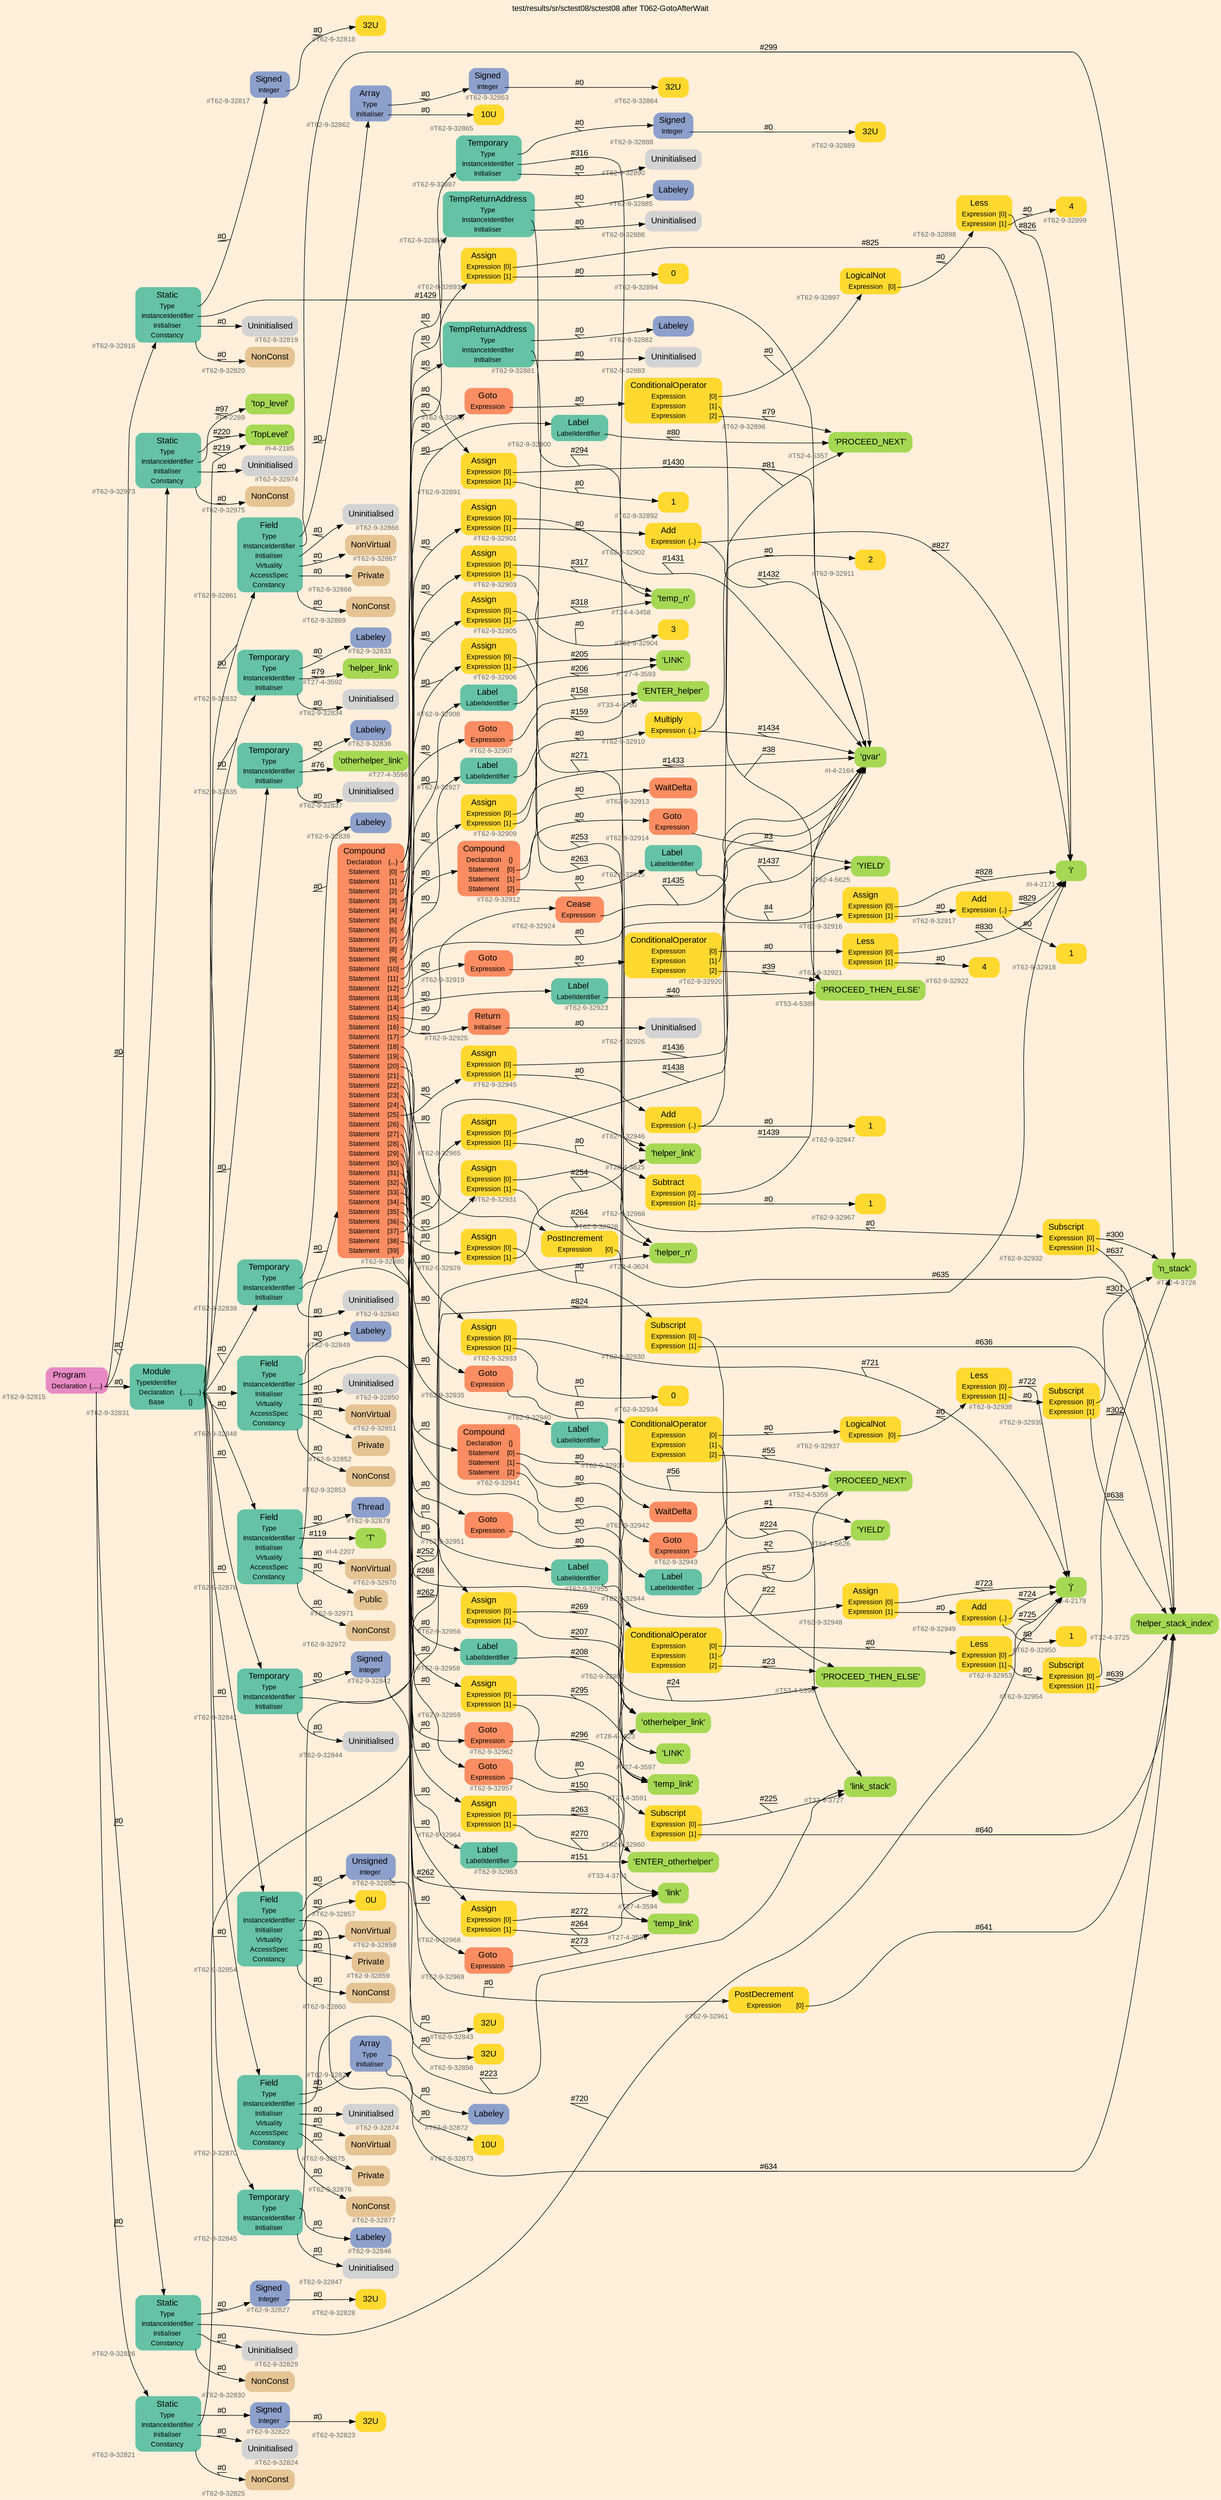 digraph "test/results/sr/sctest08/sctest08 after T062-GotoAfterWait" {
label = "test/results/sr/sctest08/sctest08 after T062-GotoAfterWait"
labelloc = t
graph [
    rankdir = "LR"
    ranksep = 0.3
    bgcolor = antiquewhite1
    color = black
    fontcolor = black
    fontname = "Arial"
];
node [
    fontname = "Arial"
];
edge [
    fontname = "Arial"
];

// -------------------- node figure --------------------
// -------- block #T62-9-32815 ----------
"#T62-9-32815" [
    fillcolor = "/set28/4"
    xlabel = "#T62-9-32815"
    fontsize = "12"
    fontcolor = grey40
    shape = "plaintext"
    label = <<TABLE BORDER="0" CELLBORDER="0" CELLSPACING="0">
     <TR><TD><FONT COLOR="black" POINT-SIZE="15">Program</FONT></TD></TR>
     <TR><TD><FONT COLOR="black" POINT-SIZE="12">Declaration</FONT></TD><TD PORT="port0"><FONT COLOR="black" POINT-SIZE="12">{.....}</FONT></TD></TR>
    </TABLE>>
    style = "rounded,filled"
];

// -------- block #T62-9-32816 ----------
"#T62-9-32816" [
    fillcolor = "/set28/1"
    xlabel = "#T62-9-32816"
    fontsize = "12"
    fontcolor = grey40
    shape = "plaintext"
    label = <<TABLE BORDER="0" CELLBORDER="0" CELLSPACING="0">
     <TR><TD><FONT COLOR="black" POINT-SIZE="15">Static</FONT></TD></TR>
     <TR><TD><FONT COLOR="black" POINT-SIZE="12">Type</FONT></TD><TD PORT="port0"></TD></TR>
     <TR><TD><FONT COLOR="black" POINT-SIZE="12">InstanceIdentifier</FONT></TD><TD PORT="port1"></TD></TR>
     <TR><TD><FONT COLOR="black" POINT-SIZE="12">Initialiser</FONT></TD><TD PORT="port2"></TD></TR>
     <TR><TD><FONT COLOR="black" POINT-SIZE="12">Constancy</FONT></TD><TD PORT="port3"></TD></TR>
    </TABLE>>
    style = "rounded,filled"
];

// -------- block #T62-9-32817 ----------
"#T62-9-32817" [
    fillcolor = "/set28/3"
    xlabel = "#T62-9-32817"
    fontsize = "12"
    fontcolor = grey40
    shape = "plaintext"
    label = <<TABLE BORDER="0" CELLBORDER="0" CELLSPACING="0">
     <TR><TD><FONT COLOR="black" POINT-SIZE="15">Signed</FONT></TD></TR>
     <TR><TD><FONT COLOR="black" POINT-SIZE="12">Integer</FONT></TD><TD PORT="port0"></TD></TR>
    </TABLE>>
    style = "rounded,filled"
];

// -------- block #T62-9-32818 ----------
"#T62-9-32818" [
    fillcolor = "/set28/6"
    xlabel = "#T62-9-32818"
    fontsize = "12"
    fontcolor = grey40
    shape = "plaintext"
    label = <<TABLE BORDER="0" CELLBORDER="0" CELLSPACING="0">
     <TR><TD><FONT COLOR="black" POINT-SIZE="15">32U</FONT></TD></TR>
    </TABLE>>
    style = "rounded,filled"
];

// -------- block #I-4-2164 ----------
"#I-4-2164" [
    fillcolor = "/set28/5"
    xlabel = "#I-4-2164"
    fontsize = "12"
    fontcolor = grey40
    shape = "plaintext"
    label = <<TABLE BORDER="0" CELLBORDER="0" CELLSPACING="0">
     <TR><TD><FONT COLOR="black" POINT-SIZE="15">'gvar'</FONT></TD></TR>
    </TABLE>>
    style = "rounded,filled"
];

// -------- block #T62-9-32819 ----------
"#T62-9-32819" [
    xlabel = "#T62-9-32819"
    fontsize = "12"
    fontcolor = grey40
    shape = "plaintext"
    label = <<TABLE BORDER="0" CELLBORDER="0" CELLSPACING="0">
     <TR><TD><FONT COLOR="black" POINT-SIZE="15">Uninitialised</FONT></TD></TR>
    </TABLE>>
    style = "rounded,filled"
];

// -------- block #T62-9-32820 ----------
"#T62-9-32820" [
    fillcolor = "/set28/7"
    xlabel = "#T62-9-32820"
    fontsize = "12"
    fontcolor = grey40
    shape = "plaintext"
    label = <<TABLE BORDER="0" CELLBORDER="0" CELLSPACING="0">
     <TR><TD><FONT COLOR="black" POINT-SIZE="15">NonConst</FONT></TD></TR>
    </TABLE>>
    style = "rounded,filled"
];

// -------- block #T62-9-32821 ----------
"#T62-9-32821" [
    fillcolor = "/set28/1"
    xlabel = "#T62-9-32821"
    fontsize = "12"
    fontcolor = grey40
    shape = "plaintext"
    label = <<TABLE BORDER="0" CELLBORDER="0" CELLSPACING="0">
     <TR><TD><FONT COLOR="black" POINT-SIZE="15">Static</FONT></TD></TR>
     <TR><TD><FONT COLOR="black" POINT-SIZE="12">Type</FONT></TD><TD PORT="port0"></TD></TR>
     <TR><TD><FONT COLOR="black" POINT-SIZE="12">InstanceIdentifier</FONT></TD><TD PORT="port1"></TD></TR>
     <TR><TD><FONT COLOR="black" POINT-SIZE="12">Initialiser</FONT></TD><TD PORT="port2"></TD></TR>
     <TR><TD><FONT COLOR="black" POINT-SIZE="12">Constancy</FONT></TD><TD PORT="port3"></TD></TR>
    </TABLE>>
    style = "rounded,filled"
];

// -------- block #T62-9-32822 ----------
"#T62-9-32822" [
    fillcolor = "/set28/3"
    xlabel = "#T62-9-32822"
    fontsize = "12"
    fontcolor = grey40
    shape = "plaintext"
    label = <<TABLE BORDER="0" CELLBORDER="0" CELLSPACING="0">
     <TR><TD><FONT COLOR="black" POINT-SIZE="15">Signed</FONT></TD></TR>
     <TR><TD><FONT COLOR="black" POINT-SIZE="12">Integer</FONT></TD><TD PORT="port0"></TD></TR>
    </TABLE>>
    style = "rounded,filled"
];

// -------- block #T62-9-32823 ----------
"#T62-9-32823" [
    fillcolor = "/set28/6"
    xlabel = "#T62-9-32823"
    fontsize = "12"
    fontcolor = grey40
    shape = "plaintext"
    label = <<TABLE BORDER="0" CELLBORDER="0" CELLSPACING="0">
     <TR><TD><FONT COLOR="black" POINT-SIZE="15">32U</FONT></TD></TR>
    </TABLE>>
    style = "rounded,filled"
];

// -------- block #I-4-2171 ----------
"#I-4-2171" [
    fillcolor = "/set28/5"
    xlabel = "#I-4-2171"
    fontsize = "12"
    fontcolor = grey40
    shape = "plaintext"
    label = <<TABLE BORDER="0" CELLBORDER="0" CELLSPACING="0">
     <TR><TD><FONT COLOR="black" POINT-SIZE="15">'i'</FONT></TD></TR>
    </TABLE>>
    style = "rounded,filled"
];

// -------- block #T62-9-32824 ----------
"#T62-9-32824" [
    xlabel = "#T62-9-32824"
    fontsize = "12"
    fontcolor = grey40
    shape = "plaintext"
    label = <<TABLE BORDER="0" CELLBORDER="0" CELLSPACING="0">
     <TR><TD><FONT COLOR="black" POINT-SIZE="15">Uninitialised</FONT></TD></TR>
    </TABLE>>
    style = "rounded,filled"
];

// -------- block #T62-9-32825 ----------
"#T62-9-32825" [
    fillcolor = "/set28/7"
    xlabel = "#T62-9-32825"
    fontsize = "12"
    fontcolor = grey40
    shape = "plaintext"
    label = <<TABLE BORDER="0" CELLBORDER="0" CELLSPACING="0">
     <TR><TD><FONT COLOR="black" POINT-SIZE="15">NonConst</FONT></TD></TR>
    </TABLE>>
    style = "rounded,filled"
];

// -------- block #T62-9-32826 ----------
"#T62-9-32826" [
    fillcolor = "/set28/1"
    xlabel = "#T62-9-32826"
    fontsize = "12"
    fontcolor = grey40
    shape = "plaintext"
    label = <<TABLE BORDER="0" CELLBORDER="0" CELLSPACING="0">
     <TR><TD><FONT COLOR="black" POINT-SIZE="15">Static</FONT></TD></TR>
     <TR><TD><FONT COLOR="black" POINT-SIZE="12">Type</FONT></TD><TD PORT="port0"></TD></TR>
     <TR><TD><FONT COLOR="black" POINT-SIZE="12">InstanceIdentifier</FONT></TD><TD PORT="port1"></TD></TR>
     <TR><TD><FONT COLOR="black" POINT-SIZE="12">Initialiser</FONT></TD><TD PORT="port2"></TD></TR>
     <TR><TD><FONT COLOR="black" POINT-SIZE="12">Constancy</FONT></TD><TD PORT="port3"></TD></TR>
    </TABLE>>
    style = "rounded,filled"
];

// -------- block #T62-9-32827 ----------
"#T62-9-32827" [
    fillcolor = "/set28/3"
    xlabel = "#T62-9-32827"
    fontsize = "12"
    fontcolor = grey40
    shape = "plaintext"
    label = <<TABLE BORDER="0" CELLBORDER="0" CELLSPACING="0">
     <TR><TD><FONT COLOR="black" POINT-SIZE="15">Signed</FONT></TD></TR>
     <TR><TD><FONT COLOR="black" POINT-SIZE="12">Integer</FONT></TD><TD PORT="port0"></TD></TR>
    </TABLE>>
    style = "rounded,filled"
];

// -------- block #T62-9-32828 ----------
"#T62-9-32828" [
    fillcolor = "/set28/6"
    xlabel = "#T62-9-32828"
    fontsize = "12"
    fontcolor = grey40
    shape = "plaintext"
    label = <<TABLE BORDER="0" CELLBORDER="0" CELLSPACING="0">
     <TR><TD><FONT COLOR="black" POINT-SIZE="15">32U</FONT></TD></TR>
    </TABLE>>
    style = "rounded,filled"
];

// -------- block #I-4-2179 ----------
"#I-4-2179" [
    fillcolor = "/set28/5"
    xlabel = "#I-4-2179"
    fontsize = "12"
    fontcolor = grey40
    shape = "plaintext"
    label = <<TABLE BORDER="0" CELLBORDER="0" CELLSPACING="0">
     <TR><TD><FONT COLOR="black" POINT-SIZE="15">'j'</FONT></TD></TR>
    </TABLE>>
    style = "rounded,filled"
];

// -------- block #T62-9-32829 ----------
"#T62-9-32829" [
    xlabel = "#T62-9-32829"
    fontsize = "12"
    fontcolor = grey40
    shape = "plaintext"
    label = <<TABLE BORDER="0" CELLBORDER="0" CELLSPACING="0">
     <TR><TD><FONT COLOR="black" POINT-SIZE="15">Uninitialised</FONT></TD></TR>
    </TABLE>>
    style = "rounded,filled"
];

// -------- block #T62-9-32830 ----------
"#T62-9-32830" [
    fillcolor = "/set28/7"
    xlabel = "#T62-9-32830"
    fontsize = "12"
    fontcolor = grey40
    shape = "plaintext"
    label = <<TABLE BORDER="0" CELLBORDER="0" CELLSPACING="0">
     <TR><TD><FONT COLOR="black" POINT-SIZE="15">NonConst</FONT></TD></TR>
    </TABLE>>
    style = "rounded,filled"
];

// -------- block #T62-9-32831 ----------
"#T62-9-32831" [
    fillcolor = "/set28/1"
    xlabel = "#T62-9-32831"
    fontsize = "12"
    fontcolor = grey40
    shape = "plaintext"
    label = <<TABLE BORDER="0" CELLBORDER="0" CELLSPACING="0">
     <TR><TD><FONT COLOR="black" POINT-SIZE="15">Module</FONT></TD></TR>
     <TR><TD><FONT COLOR="black" POINT-SIZE="12">TypeIdentifier</FONT></TD><TD PORT="port0"></TD></TR>
     <TR><TD><FONT COLOR="black" POINT-SIZE="12">Declaration</FONT></TD><TD PORT="port1"><FONT COLOR="black" POINT-SIZE="12">{..........}</FONT></TD></TR>
     <TR><TD><FONT COLOR="black" POINT-SIZE="12">Base</FONT></TD><TD PORT="port2"><FONT COLOR="black" POINT-SIZE="12">{}</FONT></TD></TR>
    </TABLE>>
    style = "rounded,filled"
];

// -------- block #I-4-2185 ----------
"#I-4-2185" [
    fillcolor = "/set28/5"
    xlabel = "#I-4-2185"
    fontsize = "12"
    fontcolor = grey40
    shape = "plaintext"
    label = <<TABLE BORDER="0" CELLBORDER="0" CELLSPACING="0">
     <TR><TD><FONT COLOR="black" POINT-SIZE="15">'TopLevel'</FONT></TD></TR>
    </TABLE>>
    style = "rounded,filled"
];

// -------- block #T62-9-32832 ----------
"#T62-9-32832" [
    fillcolor = "/set28/1"
    xlabel = "#T62-9-32832"
    fontsize = "12"
    fontcolor = grey40
    shape = "plaintext"
    label = <<TABLE BORDER="0" CELLBORDER="0" CELLSPACING="0">
     <TR><TD><FONT COLOR="black" POINT-SIZE="15">Temporary</FONT></TD></TR>
     <TR><TD><FONT COLOR="black" POINT-SIZE="12">Type</FONT></TD><TD PORT="port0"></TD></TR>
     <TR><TD><FONT COLOR="black" POINT-SIZE="12">InstanceIdentifier</FONT></TD><TD PORT="port1"></TD></TR>
     <TR><TD><FONT COLOR="black" POINT-SIZE="12">Initialiser</FONT></TD><TD PORT="port2"></TD></TR>
    </TABLE>>
    style = "rounded,filled"
];

// -------- block #T62-9-32833 ----------
"#T62-9-32833" [
    fillcolor = "/set28/3"
    xlabel = "#T62-9-32833"
    fontsize = "12"
    fontcolor = grey40
    shape = "plaintext"
    label = <<TABLE BORDER="0" CELLBORDER="0" CELLSPACING="0">
     <TR><TD><FONT COLOR="black" POINT-SIZE="15">Labeley</FONT></TD></TR>
    </TABLE>>
    style = "rounded,filled"
];

// -------- block #T27-4-3592 ----------
"#T27-4-3592" [
    fillcolor = "/set28/5"
    xlabel = "#T27-4-3592"
    fontsize = "12"
    fontcolor = grey40
    shape = "plaintext"
    label = <<TABLE BORDER="0" CELLBORDER="0" CELLSPACING="0">
     <TR><TD><FONT COLOR="black" POINT-SIZE="15">'helper_link'</FONT></TD></TR>
    </TABLE>>
    style = "rounded,filled"
];

// -------- block #T62-9-32834 ----------
"#T62-9-32834" [
    xlabel = "#T62-9-32834"
    fontsize = "12"
    fontcolor = grey40
    shape = "plaintext"
    label = <<TABLE BORDER="0" CELLBORDER="0" CELLSPACING="0">
     <TR><TD><FONT COLOR="black" POINT-SIZE="15">Uninitialised</FONT></TD></TR>
    </TABLE>>
    style = "rounded,filled"
];

// -------- block #T62-9-32835 ----------
"#T62-9-32835" [
    fillcolor = "/set28/1"
    xlabel = "#T62-9-32835"
    fontsize = "12"
    fontcolor = grey40
    shape = "plaintext"
    label = <<TABLE BORDER="0" CELLBORDER="0" CELLSPACING="0">
     <TR><TD><FONT COLOR="black" POINT-SIZE="15">Temporary</FONT></TD></TR>
     <TR><TD><FONT COLOR="black" POINT-SIZE="12">Type</FONT></TD><TD PORT="port0"></TD></TR>
     <TR><TD><FONT COLOR="black" POINT-SIZE="12">InstanceIdentifier</FONT></TD><TD PORT="port1"></TD></TR>
     <TR><TD><FONT COLOR="black" POINT-SIZE="12">Initialiser</FONT></TD><TD PORT="port2"></TD></TR>
    </TABLE>>
    style = "rounded,filled"
];

// -------- block #T62-9-32836 ----------
"#T62-9-32836" [
    fillcolor = "/set28/3"
    xlabel = "#T62-9-32836"
    fontsize = "12"
    fontcolor = grey40
    shape = "plaintext"
    label = <<TABLE BORDER="0" CELLBORDER="0" CELLSPACING="0">
     <TR><TD><FONT COLOR="black" POINT-SIZE="15">Labeley</FONT></TD></TR>
    </TABLE>>
    style = "rounded,filled"
];

// -------- block #T27-4-3596 ----------
"#T27-4-3596" [
    fillcolor = "/set28/5"
    xlabel = "#T27-4-3596"
    fontsize = "12"
    fontcolor = grey40
    shape = "plaintext"
    label = <<TABLE BORDER="0" CELLBORDER="0" CELLSPACING="0">
     <TR><TD><FONT COLOR="black" POINT-SIZE="15">'otherhelper_link'</FONT></TD></TR>
    </TABLE>>
    style = "rounded,filled"
];

// -------- block #T62-9-32837 ----------
"#T62-9-32837" [
    xlabel = "#T62-9-32837"
    fontsize = "12"
    fontcolor = grey40
    shape = "plaintext"
    label = <<TABLE BORDER="0" CELLBORDER="0" CELLSPACING="0">
     <TR><TD><FONT COLOR="black" POINT-SIZE="15">Uninitialised</FONT></TD></TR>
    </TABLE>>
    style = "rounded,filled"
];

// -------- block #T62-9-32838 ----------
"#T62-9-32838" [
    fillcolor = "/set28/1"
    xlabel = "#T62-9-32838"
    fontsize = "12"
    fontcolor = grey40
    shape = "plaintext"
    label = <<TABLE BORDER="0" CELLBORDER="0" CELLSPACING="0">
     <TR><TD><FONT COLOR="black" POINT-SIZE="15">Temporary</FONT></TD></TR>
     <TR><TD><FONT COLOR="black" POINT-SIZE="12">Type</FONT></TD><TD PORT="port0"></TD></TR>
     <TR><TD><FONT COLOR="black" POINT-SIZE="12">InstanceIdentifier</FONT></TD><TD PORT="port1"></TD></TR>
     <TR><TD><FONT COLOR="black" POINT-SIZE="12">Initialiser</FONT></TD><TD PORT="port2"></TD></TR>
    </TABLE>>
    style = "rounded,filled"
];

// -------- block #T62-9-32839 ----------
"#T62-9-32839" [
    fillcolor = "/set28/3"
    xlabel = "#T62-9-32839"
    fontsize = "12"
    fontcolor = grey40
    shape = "plaintext"
    label = <<TABLE BORDER="0" CELLBORDER="0" CELLSPACING="0">
     <TR><TD><FONT COLOR="black" POINT-SIZE="15">Labeley</FONT></TD></TR>
    </TABLE>>
    style = "rounded,filled"
];

// -------- block #T28-4-3623 ----------
"#T28-4-3623" [
    fillcolor = "/set28/5"
    xlabel = "#T28-4-3623"
    fontsize = "12"
    fontcolor = grey40
    shape = "plaintext"
    label = <<TABLE BORDER="0" CELLBORDER="0" CELLSPACING="0">
     <TR><TD><FONT COLOR="black" POINT-SIZE="15">'otherhelper_link'</FONT></TD></TR>
    </TABLE>>
    style = "rounded,filled"
];

// -------- block #T62-9-32840 ----------
"#T62-9-32840" [
    xlabel = "#T62-9-32840"
    fontsize = "12"
    fontcolor = grey40
    shape = "plaintext"
    label = <<TABLE BORDER="0" CELLBORDER="0" CELLSPACING="0">
     <TR><TD><FONT COLOR="black" POINT-SIZE="15">Uninitialised</FONT></TD></TR>
    </TABLE>>
    style = "rounded,filled"
];

// -------- block #T62-9-32841 ----------
"#T62-9-32841" [
    fillcolor = "/set28/1"
    xlabel = "#T62-9-32841"
    fontsize = "12"
    fontcolor = grey40
    shape = "plaintext"
    label = <<TABLE BORDER="0" CELLBORDER="0" CELLSPACING="0">
     <TR><TD><FONT COLOR="black" POINT-SIZE="15">Temporary</FONT></TD></TR>
     <TR><TD><FONT COLOR="black" POINT-SIZE="12">Type</FONT></TD><TD PORT="port0"></TD></TR>
     <TR><TD><FONT COLOR="black" POINT-SIZE="12">InstanceIdentifier</FONT></TD><TD PORT="port1"></TD></TR>
     <TR><TD><FONT COLOR="black" POINT-SIZE="12">Initialiser</FONT></TD><TD PORT="port2"></TD></TR>
    </TABLE>>
    style = "rounded,filled"
];

// -------- block #T62-9-32842 ----------
"#T62-9-32842" [
    fillcolor = "/set28/3"
    xlabel = "#T62-9-32842"
    fontsize = "12"
    fontcolor = grey40
    shape = "plaintext"
    label = <<TABLE BORDER="0" CELLBORDER="0" CELLSPACING="0">
     <TR><TD><FONT COLOR="black" POINT-SIZE="15">Signed</FONT></TD></TR>
     <TR><TD><FONT COLOR="black" POINT-SIZE="12">Integer</FONT></TD><TD PORT="port0"></TD></TR>
    </TABLE>>
    style = "rounded,filled"
];

// -------- block #T62-9-32843 ----------
"#T62-9-32843" [
    fillcolor = "/set28/6"
    xlabel = "#T62-9-32843"
    fontsize = "12"
    fontcolor = grey40
    shape = "plaintext"
    label = <<TABLE BORDER="0" CELLBORDER="0" CELLSPACING="0">
     <TR><TD><FONT COLOR="black" POINT-SIZE="15">32U</FONT></TD></TR>
    </TABLE>>
    style = "rounded,filled"
];

// -------- block #T28-4-3624 ----------
"#T28-4-3624" [
    fillcolor = "/set28/5"
    xlabel = "#T28-4-3624"
    fontsize = "12"
    fontcolor = grey40
    shape = "plaintext"
    label = <<TABLE BORDER="0" CELLBORDER="0" CELLSPACING="0">
     <TR><TD><FONT COLOR="black" POINT-SIZE="15">'helper_n'</FONT></TD></TR>
    </TABLE>>
    style = "rounded,filled"
];

// -------- block #T62-9-32844 ----------
"#T62-9-32844" [
    xlabel = "#T62-9-32844"
    fontsize = "12"
    fontcolor = grey40
    shape = "plaintext"
    label = <<TABLE BORDER="0" CELLBORDER="0" CELLSPACING="0">
     <TR><TD><FONT COLOR="black" POINT-SIZE="15">Uninitialised</FONT></TD></TR>
    </TABLE>>
    style = "rounded,filled"
];

// -------- block #T62-9-32845 ----------
"#T62-9-32845" [
    fillcolor = "/set28/1"
    xlabel = "#T62-9-32845"
    fontsize = "12"
    fontcolor = grey40
    shape = "plaintext"
    label = <<TABLE BORDER="0" CELLBORDER="0" CELLSPACING="0">
     <TR><TD><FONT COLOR="black" POINT-SIZE="15">Temporary</FONT></TD></TR>
     <TR><TD><FONT COLOR="black" POINT-SIZE="12">Type</FONT></TD><TD PORT="port0"></TD></TR>
     <TR><TD><FONT COLOR="black" POINT-SIZE="12">InstanceIdentifier</FONT></TD><TD PORT="port1"></TD></TR>
     <TR><TD><FONT COLOR="black" POINT-SIZE="12">Initialiser</FONT></TD><TD PORT="port2"></TD></TR>
    </TABLE>>
    style = "rounded,filled"
];

// -------- block #T62-9-32846 ----------
"#T62-9-32846" [
    fillcolor = "/set28/3"
    xlabel = "#T62-9-32846"
    fontsize = "12"
    fontcolor = grey40
    shape = "plaintext"
    label = <<TABLE BORDER="0" CELLBORDER="0" CELLSPACING="0">
     <TR><TD><FONT COLOR="black" POINT-SIZE="15">Labeley</FONT></TD></TR>
    </TABLE>>
    style = "rounded,filled"
];

// -------- block #T28-4-3625 ----------
"#T28-4-3625" [
    fillcolor = "/set28/5"
    xlabel = "#T28-4-3625"
    fontsize = "12"
    fontcolor = grey40
    shape = "plaintext"
    label = <<TABLE BORDER="0" CELLBORDER="0" CELLSPACING="0">
     <TR><TD><FONT COLOR="black" POINT-SIZE="15">'helper_link'</FONT></TD></TR>
    </TABLE>>
    style = "rounded,filled"
];

// -------- block #T62-9-32847 ----------
"#T62-9-32847" [
    xlabel = "#T62-9-32847"
    fontsize = "12"
    fontcolor = grey40
    shape = "plaintext"
    label = <<TABLE BORDER="0" CELLBORDER="0" CELLSPACING="0">
     <TR><TD><FONT COLOR="black" POINT-SIZE="15">Uninitialised</FONT></TD></TR>
    </TABLE>>
    style = "rounded,filled"
];

// -------- block #T62-9-32848 ----------
"#T62-9-32848" [
    fillcolor = "/set28/1"
    xlabel = "#T62-9-32848"
    fontsize = "12"
    fontcolor = grey40
    shape = "plaintext"
    label = <<TABLE BORDER="0" CELLBORDER="0" CELLSPACING="0">
     <TR><TD><FONT COLOR="black" POINT-SIZE="15">Field</FONT></TD></TR>
     <TR><TD><FONT COLOR="black" POINT-SIZE="12">Type</FONT></TD><TD PORT="port0"></TD></TR>
     <TR><TD><FONT COLOR="black" POINT-SIZE="12">InstanceIdentifier</FONT></TD><TD PORT="port1"></TD></TR>
     <TR><TD><FONT COLOR="black" POINT-SIZE="12">Initialiser</FONT></TD><TD PORT="port2"></TD></TR>
     <TR><TD><FONT COLOR="black" POINT-SIZE="12">Virtuality</FONT></TD><TD PORT="port3"></TD></TR>
     <TR><TD><FONT COLOR="black" POINT-SIZE="12">AccessSpec</FONT></TD><TD PORT="port4"></TD></TR>
     <TR><TD><FONT COLOR="black" POINT-SIZE="12">Constancy</FONT></TD><TD PORT="port5"></TD></TR>
    </TABLE>>
    style = "rounded,filled"
];

// -------- block #T62-9-32849 ----------
"#T62-9-32849" [
    fillcolor = "/set28/3"
    xlabel = "#T62-9-32849"
    fontsize = "12"
    fontcolor = grey40
    shape = "plaintext"
    label = <<TABLE BORDER="0" CELLBORDER="0" CELLSPACING="0">
     <TR><TD><FONT COLOR="black" POINT-SIZE="15">Labeley</FONT></TD></TR>
    </TABLE>>
    style = "rounded,filled"
];

// -------- block #T27-4-3594 ----------
"#T27-4-3594" [
    fillcolor = "/set28/5"
    xlabel = "#T27-4-3594"
    fontsize = "12"
    fontcolor = grey40
    shape = "plaintext"
    label = <<TABLE BORDER="0" CELLBORDER="0" CELLSPACING="0">
     <TR><TD><FONT COLOR="black" POINT-SIZE="15">'link'</FONT></TD></TR>
    </TABLE>>
    style = "rounded,filled"
];

// -------- block #T62-9-32850 ----------
"#T62-9-32850" [
    xlabel = "#T62-9-32850"
    fontsize = "12"
    fontcolor = grey40
    shape = "plaintext"
    label = <<TABLE BORDER="0" CELLBORDER="0" CELLSPACING="0">
     <TR><TD><FONT COLOR="black" POINT-SIZE="15">Uninitialised</FONT></TD></TR>
    </TABLE>>
    style = "rounded,filled"
];

// -------- block #T62-9-32851 ----------
"#T62-9-32851" [
    fillcolor = "/set28/7"
    xlabel = "#T62-9-32851"
    fontsize = "12"
    fontcolor = grey40
    shape = "plaintext"
    label = <<TABLE BORDER="0" CELLBORDER="0" CELLSPACING="0">
     <TR><TD><FONT COLOR="black" POINT-SIZE="15">NonVirtual</FONT></TD></TR>
    </TABLE>>
    style = "rounded,filled"
];

// -------- block #T62-9-32852 ----------
"#T62-9-32852" [
    fillcolor = "/set28/7"
    xlabel = "#T62-9-32852"
    fontsize = "12"
    fontcolor = grey40
    shape = "plaintext"
    label = <<TABLE BORDER="0" CELLBORDER="0" CELLSPACING="0">
     <TR><TD><FONT COLOR="black" POINT-SIZE="15">Private</FONT></TD></TR>
    </TABLE>>
    style = "rounded,filled"
];

// -------- block #T62-9-32853 ----------
"#T62-9-32853" [
    fillcolor = "/set28/7"
    xlabel = "#T62-9-32853"
    fontsize = "12"
    fontcolor = grey40
    shape = "plaintext"
    label = <<TABLE BORDER="0" CELLBORDER="0" CELLSPACING="0">
     <TR><TD><FONT COLOR="black" POINT-SIZE="15">NonConst</FONT></TD></TR>
    </TABLE>>
    style = "rounded,filled"
];

// -------- block #T62-9-32854 ----------
"#T62-9-32854" [
    fillcolor = "/set28/1"
    xlabel = "#T62-9-32854"
    fontsize = "12"
    fontcolor = grey40
    shape = "plaintext"
    label = <<TABLE BORDER="0" CELLBORDER="0" CELLSPACING="0">
     <TR><TD><FONT COLOR="black" POINT-SIZE="15">Field</FONT></TD></TR>
     <TR><TD><FONT COLOR="black" POINT-SIZE="12">Type</FONT></TD><TD PORT="port0"></TD></TR>
     <TR><TD><FONT COLOR="black" POINT-SIZE="12">InstanceIdentifier</FONT></TD><TD PORT="port1"></TD></TR>
     <TR><TD><FONT COLOR="black" POINT-SIZE="12">Initialiser</FONT></TD><TD PORT="port2"></TD></TR>
     <TR><TD><FONT COLOR="black" POINT-SIZE="12">Virtuality</FONT></TD><TD PORT="port3"></TD></TR>
     <TR><TD><FONT COLOR="black" POINT-SIZE="12">AccessSpec</FONT></TD><TD PORT="port4"></TD></TR>
     <TR><TD><FONT COLOR="black" POINT-SIZE="12">Constancy</FONT></TD><TD PORT="port5"></TD></TR>
    </TABLE>>
    style = "rounded,filled"
];

// -------- block #T62-9-32855 ----------
"#T62-9-32855" [
    fillcolor = "/set28/3"
    xlabel = "#T62-9-32855"
    fontsize = "12"
    fontcolor = grey40
    shape = "plaintext"
    label = <<TABLE BORDER="0" CELLBORDER="0" CELLSPACING="0">
     <TR><TD><FONT COLOR="black" POINT-SIZE="15">Unsigned</FONT></TD></TR>
     <TR><TD><FONT COLOR="black" POINT-SIZE="12">Integer</FONT></TD><TD PORT="port0"></TD></TR>
    </TABLE>>
    style = "rounded,filled"
];

// -------- block #T62-9-32856 ----------
"#T62-9-32856" [
    fillcolor = "/set28/6"
    xlabel = "#T62-9-32856"
    fontsize = "12"
    fontcolor = grey40
    shape = "plaintext"
    label = <<TABLE BORDER="0" CELLBORDER="0" CELLSPACING="0">
     <TR><TD><FONT COLOR="black" POINT-SIZE="15">32U</FONT></TD></TR>
    </TABLE>>
    style = "rounded,filled"
];

// -------- block #T32-4-3725 ----------
"#T32-4-3725" [
    fillcolor = "/set28/5"
    xlabel = "#T32-4-3725"
    fontsize = "12"
    fontcolor = grey40
    shape = "plaintext"
    label = <<TABLE BORDER="0" CELLBORDER="0" CELLSPACING="0">
     <TR><TD><FONT COLOR="black" POINT-SIZE="15">'helper_stack_index'</FONT></TD></TR>
    </TABLE>>
    style = "rounded,filled"
];

// -------- block #T62-9-32857 ----------
"#T62-9-32857" [
    fillcolor = "/set28/6"
    xlabel = "#T62-9-32857"
    fontsize = "12"
    fontcolor = grey40
    shape = "plaintext"
    label = <<TABLE BORDER="0" CELLBORDER="0" CELLSPACING="0">
     <TR><TD><FONT COLOR="black" POINT-SIZE="15">0U</FONT></TD></TR>
    </TABLE>>
    style = "rounded,filled"
];

// -------- block #T62-9-32858 ----------
"#T62-9-32858" [
    fillcolor = "/set28/7"
    xlabel = "#T62-9-32858"
    fontsize = "12"
    fontcolor = grey40
    shape = "plaintext"
    label = <<TABLE BORDER="0" CELLBORDER="0" CELLSPACING="0">
     <TR><TD><FONT COLOR="black" POINT-SIZE="15">NonVirtual</FONT></TD></TR>
    </TABLE>>
    style = "rounded,filled"
];

// -------- block #T62-9-32859 ----------
"#T62-9-32859" [
    fillcolor = "/set28/7"
    xlabel = "#T62-9-32859"
    fontsize = "12"
    fontcolor = grey40
    shape = "plaintext"
    label = <<TABLE BORDER="0" CELLBORDER="0" CELLSPACING="0">
     <TR><TD><FONT COLOR="black" POINT-SIZE="15">Private</FONT></TD></TR>
    </TABLE>>
    style = "rounded,filled"
];

// -------- block #T62-9-32860 ----------
"#T62-9-32860" [
    fillcolor = "/set28/7"
    xlabel = "#T62-9-32860"
    fontsize = "12"
    fontcolor = grey40
    shape = "plaintext"
    label = <<TABLE BORDER="0" CELLBORDER="0" CELLSPACING="0">
     <TR><TD><FONT COLOR="black" POINT-SIZE="15">NonConst</FONT></TD></TR>
    </TABLE>>
    style = "rounded,filled"
];

// -------- block #T62-9-32861 ----------
"#T62-9-32861" [
    fillcolor = "/set28/1"
    xlabel = "#T62-9-32861"
    fontsize = "12"
    fontcolor = grey40
    shape = "plaintext"
    label = <<TABLE BORDER="0" CELLBORDER="0" CELLSPACING="0">
     <TR><TD><FONT COLOR="black" POINT-SIZE="15">Field</FONT></TD></TR>
     <TR><TD><FONT COLOR="black" POINT-SIZE="12">Type</FONT></TD><TD PORT="port0"></TD></TR>
     <TR><TD><FONT COLOR="black" POINT-SIZE="12">InstanceIdentifier</FONT></TD><TD PORT="port1"></TD></TR>
     <TR><TD><FONT COLOR="black" POINT-SIZE="12">Initialiser</FONT></TD><TD PORT="port2"></TD></TR>
     <TR><TD><FONT COLOR="black" POINT-SIZE="12">Virtuality</FONT></TD><TD PORT="port3"></TD></TR>
     <TR><TD><FONT COLOR="black" POINT-SIZE="12">AccessSpec</FONT></TD><TD PORT="port4"></TD></TR>
     <TR><TD><FONT COLOR="black" POINT-SIZE="12">Constancy</FONT></TD><TD PORT="port5"></TD></TR>
    </TABLE>>
    style = "rounded,filled"
];

// -------- block #T62-9-32862 ----------
"#T62-9-32862" [
    fillcolor = "/set28/3"
    xlabel = "#T62-9-32862"
    fontsize = "12"
    fontcolor = grey40
    shape = "plaintext"
    label = <<TABLE BORDER="0" CELLBORDER="0" CELLSPACING="0">
     <TR><TD><FONT COLOR="black" POINT-SIZE="15">Array</FONT></TD></TR>
     <TR><TD><FONT COLOR="black" POINT-SIZE="12">Type</FONT></TD><TD PORT="port0"></TD></TR>
     <TR><TD><FONT COLOR="black" POINT-SIZE="12">Initialiser</FONT></TD><TD PORT="port1"></TD></TR>
    </TABLE>>
    style = "rounded,filled"
];

// -------- block #T62-9-32863 ----------
"#T62-9-32863" [
    fillcolor = "/set28/3"
    xlabel = "#T62-9-32863"
    fontsize = "12"
    fontcolor = grey40
    shape = "plaintext"
    label = <<TABLE BORDER="0" CELLBORDER="0" CELLSPACING="0">
     <TR><TD><FONT COLOR="black" POINT-SIZE="15">Signed</FONT></TD></TR>
     <TR><TD><FONT COLOR="black" POINT-SIZE="12">Integer</FONT></TD><TD PORT="port0"></TD></TR>
    </TABLE>>
    style = "rounded,filled"
];

// -------- block #T62-9-32864 ----------
"#T62-9-32864" [
    fillcolor = "/set28/6"
    xlabel = "#T62-9-32864"
    fontsize = "12"
    fontcolor = grey40
    shape = "plaintext"
    label = <<TABLE BORDER="0" CELLBORDER="0" CELLSPACING="0">
     <TR><TD><FONT COLOR="black" POINT-SIZE="15">32U</FONT></TD></TR>
    </TABLE>>
    style = "rounded,filled"
];

// -------- block #T62-9-32865 ----------
"#T62-9-32865" [
    fillcolor = "/set28/6"
    xlabel = "#T62-9-32865"
    fontsize = "12"
    fontcolor = grey40
    shape = "plaintext"
    label = <<TABLE BORDER="0" CELLBORDER="0" CELLSPACING="0">
     <TR><TD><FONT COLOR="black" POINT-SIZE="15">10U</FONT></TD></TR>
    </TABLE>>
    style = "rounded,filled"
];

// -------- block #T32-4-3726 ----------
"#T32-4-3726" [
    fillcolor = "/set28/5"
    xlabel = "#T32-4-3726"
    fontsize = "12"
    fontcolor = grey40
    shape = "plaintext"
    label = <<TABLE BORDER="0" CELLBORDER="0" CELLSPACING="0">
     <TR><TD><FONT COLOR="black" POINT-SIZE="15">'n_stack'</FONT></TD></TR>
    </TABLE>>
    style = "rounded,filled"
];

// -------- block #T62-9-32866 ----------
"#T62-9-32866" [
    xlabel = "#T62-9-32866"
    fontsize = "12"
    fontcolor = grey40
    shape = "plaintext"
    label = <<TABLE BORDER="0" CELLBORDER="0" CELLSPACING="0">
     <TR><TD><FONT COLOR="black" POINT-SIZE="15">Uninitialised</FONT></TD></TR>
    </TABLE>>
    style = "rounded,filled"
];

// -------- block #T62-9-32867 ----------
"#T62-9-32867" [
    fillcolor = "/set28/7"
    xlabel = "#T62-9-32867"
    fontsize = "12"
    fontcolor = grey40
    shape = "plaintext"
    label = <<TABLE BORDER="0" CELLBORDER="0" CELLSPACING="0">
     <TR><TD><FONT COLOR="black" POINT-SIZE="15">NonVirtual</FONT></TD></TR>
    </TABLE>>
    style = "rounded,filled"
];

// -------- block #T62-9-32868 ----------
"#T62-9-32868" [
    fillcolor = "/set28/7"
    xlabel = "#T62-9-32868"
    fontsize = "12"
    fontcolor = grey40
    shape = "plaintext"
    label = <<TABLE BORDER="0" CELLBORDER="0" CELLSPACING="0">
     <TR><TD><FONT COLOR="black" POINT-SIZE="15">Private</FONT></TD></TR>
    </TABLE>>
    style = "rounded,filled"
];

// -------- block #T62-9-32869 ----------
"#T62-9-32869" [
    fillcolor = "/set28/7"
    xlabel = "#T62-9-32869"
    fontsize = "12"
    fontcolor = grey40
    shape = "plaintext"
    label = <<TABLE BORDER="0" CELLBORDER="0" CELLSPACING="0">
     <TR><TD><FONT COLOR="black" POINT-SIZE="15">NonConst</FONT></TD></TR>
    </TABLE>>
    style = "rounded,filled"
];

// -------- block #T62-9-32870 ----------
"#T62-9-32870" [
    fillcolor = "/set28/1"
    xlabel = "#T62-9-32870"
    fontsize = "12"
    fontcolor = grey40
    shape = "plaintext"
    label = <<TABLE BORDER="0" CELLBORDER="0" CELLSPACING="0">
     <TR><TD><FONT COLOR="black" POINT-SIZE="15">Field</FONT></TD></TR>
     <TR><TD><FONT COLOR="black" POINT-SIZE="12">Type</FONT></TD><TD PORT="port0"></TD></TR>
     <TR><TD><FONT COLOR="black" POINT-SIZE="12">InstanceIdentifier</FONT></TD><TD PORT="port1"></TD></TR>
     <TR><TD><FONT COLOR="black" POINT-SIZE="12">Initialiser</FONT></TD><TD PORT="port2"></TD></TR>
     <TR><TD><FONT COLOR="black" POINT-SIZE="12">Virtuality</FONT></TD><TD PORT="port3"></TD></TR>
     <TR><TD><FONT COLOR="black" POINT-SIZE="12">AccessSpec</FONT></TD><TD PORT="port4"></TD></TR>
     <TR><TD><FONT COLOR="black" POINT-SIZE="12">Constancy</FONT></TD><TD PORT="port5"></TD></TR>
    </TABLE>>
    style = "rounded,filled"
];

// -------- block #T62-9-32871 ----------
"#T62-9-32871" [
    fillcolor = "/set28/3"
    xlabel = "#T62-9-32871"
    fontsize = "12"
    fontcolor = grey40
    shape = "plaintext"
    label = <<TABLE BORDER="0" CELLBORDER="0" CELLSPACING="0">
     <TR><TD><FONT COLOR="black" POINT-SIZE="15">Array</FONT></TD></TR>
     <TR><TD><FONT COLOR="black" POINT-SIZE="12">Type</FONT></TD><TD PORT="port0"></TD></TR>
     <TR><TD><FONT COLOR="black" POINT-SIZE="12">Initialiser</FONT></TD><TD PORT="port1"></TD></TR>
    </TABLE>>
    style = "rounded,filled"
];

// -------- block #T62-9-32872 ----------
"#T62-9-32872" [
    fillcolor = "/set28/3"
    xlabel = "#T62-9-32872"
    fontsize = "12"
    fontcolor = grey40
    shape = "plaintext"
    label = <<TABLE BORDER="0" CELLBORDER="0" CELLSPACING="0">
     <TR><TD><FONT COLOR="black" POINT-SIZE="15">Labeley</FONT></TD></TR>
    </TABLE>>
    style = "rounded,filled"
];

// -------- block #T62-9-32873 ----------
"#T62-9-32873" [
    fillcolor = "/set28/6"
    xlabel = "#T62-9-32873"
    fontsize = "12"
    fontcolor = grey40
    shape = "plaintext"
    label = <<TABLE BORDER="0" CELLBORDER="0" CELLSPACING="0">
     <TR><TD><FONT COLOR="black" POINT-SIZE="15">10U</FONT></TD></TR>
    </TABLE>>
    style = "rounded,filled"
];

// -------- block #T32-4-3727 ----------
"#T32-4-3727" [
    fillcolor = "/set28/5"
    xlabel = "#T32-4-3727"
    fontsize = "12"
    fontcolor = grey40
    shape = "plaintext"
    label = <<TABLE BORDER="0" CELLBORDER="0" CELLSPACING="0">
     <TR><TD><FONT COLOR="black" POINT-SIZE="15">'link_stack'</FONT></TD></TR>
    </TABLE>>
    style = "rounded,filled"
];

// -------- block #T62-9-32874 ----------
"#T62-9-32874" [
    xlabel = "#T62-9-32874"
    fontsize = "12"
    fontcolor = grey40
    shape = "plaintext"
    label = <<TABLE BORDER="0" CELLBORDER="0" CELLSPACING="0">
     <TR><TD><FONT COLOR="black" POINT-SIZE="15">Uninitialised</FONT></TD></TR>
    </TABLE>>
    style = "rounded,filled"
];

// -------- block #T62-9-32875 ----------
"#T62-9-32875" [
    fillcolor = "/set28/7"
    xlabel = "#T62-9-32875"
    fontsize = "12"
    fontcolor = grey40
    shape = "plaintext"
    label = <<TABLE BORDER="0" CELLBORDER="0" CELLSPACING="0">
     <TR><TD><FONT COLOR="black" POINT-SIZE="15">NonVirtual</FONT></TD></TR>
    </TABLE>>
    style = "rounded,filled"
];

// -------- block #T62-9-32876 ----------
"#T62-9-32876" [
    fillcolor = "/set28/7"
    xlabel = "#T62-9-32876"
    fontsize = "12"
    fontcolor = grey40
    shape = "plaintext"
    label = <<TABLE BORDER="0" CELLBORDER="0" CELLSPACING="0">
     <TR><TD><FONT COLOR="black" POINT-SIZE="15">Private</FONT></TD></TR>
    </TABLE>>
    style = "rounded,filled"
];

// -------- block #T62-9-32877 ----------
"#T62-9-32877" [
    fillcolor = "/set28/7"
    xlabel = "#T62-9-32877"
    fontsize = "12"
    fontcolor = grey40
    shape = "plaintext"
    label = <<TABLE BORDER="0" CELLBORDER="0" CELLSPACING="0">
     <TR><TD><FONT COLOR="black" POINT-SIZE="15">NonConst</FONT></TD></TR>
    </TABLE>>
    style = "rounded,filled"
];

// -------- block #T62-9-32878 ----------
"#T62-9-32878" [
    fillcolor = "/set28/1"
    xlabel = "#T62-9-32878"
    fontsize = "12"
    fontcolor = grey40
    shape = "plaintext"
    label = <<TABLE BORDER="0" CELLBORDER="0" CELLSPACING="0">
     <TR><TD><FONT COLOR="black" POINT-SIZE="15">Field</FONT></TD></TR>
     <TR><TD><FONT COLOR="black" POINT-SIZE="12">Type</FONT></TD><TD PORT="port0"></TD></TR>
     <TR><TD><FONT COLOR="black" POINT-SIZE="12">InstanceIdentifier</FONT></TD><TD PORT="port1"></TD></TR>
     <TR><TD><FONT COLOR="black" POINT-SIZE="12">Initialiser</FONT></TD><TD PORT="port2"></TD></TR>
     <TR><TD><FONT COLOR="black" POINT-SIZE="12">Virtuality</FONT></TD><TD PORT="port3"></TD></TR>
     <TR><TD><FONT COLOR="black" POINT-SIZE="12">AccessSpec</FONT></TD><TD PORT="port4"></TD></TR>
     <TR><TD><FONT COLOR="black" POINT-SIZE="12">Constancy</FONT></TD><TD PORT="port5"></TD></TR>
    </TABLE>>
    style = "rounded,filled"
];

// -------- block #T62-9-32879 ----------
"#T62-9-32879" [
    fillcolor = "/set28/3"
    xlabel = "#T62-9-32879"
    fontsize = "12"
    fontcolor = grey40
    shape = "plaintext"
    label = <<TABLE BORDER="0" CELLBORDER="0" CELLSPACING="0">
     <TR><TD><FONT COLOR="black" POINT-SIZE="15">Thread</FONT></TD></TR>
    </TABLE>>
    style = "rounded,filled"
];

// -------- block #I-4-2207 ----------
"#I-4-2207" [
    fillcolor = "/set28/5"
    xlabel = "#I-4-2207"
    fontsize = "12"
    fontcolor = grey40
    shape = "plaintext"
    label = <<TABLE BORDER="0" CELLBORDER="0" CELLSPACING="0">
     <TR><TD><FONT COLOR="black" POINT-SIZE="15">'T'</FONT></TD></TR>
    </TABLE>>
    style = "rounded,filled"
];

// -------- block #T62-9-32880 ----------
"#T62-9-32880" [
    fillcolor = "/set28/2"
    xlabel = "#T62-9-32880"
    fontsize = "12"
    fontcolor = grey40
    shape = "plaintext"
    label = <<TABLE BORDER="0" CELLBORDER="0" CELLSPACING="0">
     <TR><TD><FONT COLOR="black" POINT-SIZE="15">Compound</FONT></TD></TR>
     <TR><TD><FONT COLOR="black" POINT-SIZE="12">Declaration</FONT></TD><TD PORT="port0"><FONT COLOR="black" POINT-SIZE="12">{...}</FONT></TD></TR>
     <TR><TD><FONT COLOR="black" POINT-SIZE="12">Statement</FONT></TD><TD PORT="port1"><FONT COLOR="black" POINT-SIZE="12">[0]</FONT></TD></TR>
     <TR><TD><FONT COLOR="black" POINT-SIZE="12">Statement</FONT></TD><TD PORT="port2"><FONT COLOR="black" POINT-SIZE="12">[1]</FONT></TD></TR>
     <TR><TD><FONT COLOR="black" POINT-SIZE="12">Statement</FONT></TD><TD PORT="port3"><FONT COLOR="black" POINT-SIZE="12">[2]</FONT></TD></TR>
     <TR><TD><FONT COLOR="black" POINT-SIZE="12">Statement</FONT></TD><TD PORT="port4"><FONT COLOR="black" POINT-SIZE="12">[3]</FONT></TD></TR>
     <TR><TD><FONT COLOR="black" POINT-SIZE="12">Statement</FONT></TD><TD PORT="port5"><FONT COLOR="black" POINT-SIZE="12">[4]</FONT></TD></TR>
     <TR><TD><FONT COLOR="black" POINT-SIZE="12">Statement</FONT></TD><TD PORT="port6"><FONT COLOR="black" POINT-SIZE="12">[5]</FONT></TD></TR>
     <TR><TD><FONT COLOR="black" POINT-SIZE="12">Statement</FONT></TD><TD PORT="port7"><FONT COLOR="black" POINT-SIZE="12">[6]</FONT></TD></TR>
     <TR><TD><FONT COLOR="black" POINT-SIZE="12">Statement</FONT></TD><TD PORT="port8"><FONT COLOR="black" POINT-SIZE="12">[7]</FONT></TD></TR>
     <TR><TD><FONT COLOR="black" POINT-SIZE="12">Statement</FONT></TD><TD PORT="port9"><FONT COLOR="black" POINT-SIZE="12">[8]</FONT></TD></TR>
     <TR><TD><FONT COLOR="black" POINT-SIZE="12">Statement</FONT></TD><TD PORT="port10"><FONT COLOR="black" POINT-SIZE="12">[9]</FONT></TD></TR>
     <TR><TD><FONT COLOR="black" POINT-SIZE="12">Statement</FONT></TD><TD PORT="port11"><FONT COLOR="black" POINT-SIZE="12">[10]</FONT></TD></TR>
     <TR><TD><FONT COLOR="black" POINT-SIZE="12">Statement</FONT></TD><TD PORT="port12"><FONT COLOR="black" POINT-SIZE="12">[11]</FONT></TD></TR>
     <TR><TD><FONT COLOR="black" POINT-SIZE="12">Statement</FONT></TD><TD PORT="port13"><FONT COLOR="black" POINT-SIZE="12">[12]</FONT></TD></TR>
     <TR><TD><FONT COLOR="black" POINT-SIZE="12">Statement</FONT></TD><TD PORT="port14"><FONT COLOR="black" POINT-SIZE="12">[13]</FONT></TD></TR>
     <TR><TD><FONT COLOR="black" POINT-SIZE="12">Statement</FONT></TD><TD PORT="port15"><FONT COLOR="black" POINT-SIZE="12">[14]</FONT></TD></TR>
     <TR><TD><FONT COLOR="black" POINT-SIZE="12">Statement</FONT></TD><TD PORT="port16"><FONT COLOR="black" POINT-SIZE="12">[15]</FONT></TD></TR>
     <TR><TD><FONT COLOR="black" POINT-SIZE="12">Statement</FONT></TD><TD PORT="port17"><FONT COLOR="black" POINT-SIZE="12">[16]</FONT></TD></TR>
     <TR><TD><FONT COLOR="black" POINT-SIZE="12">Statement</FONT></TD><TD PORT="port18"><FONT COLOR="black" POINT-SIZE="12">[17]</FONT></TD></TR>
     <TR><TD><FONT COLOR="black" POINT-SIZE="12">Statement</FONT></TD><TD PORT="port19"><FONT COLOR="black" POINT-SIZE="12">[18]</FONT></TD></TR>
     <TR><TD><FONT COLOR="black" POINT-SIZE="12">Statement</FONT></TD><TD PORT="port20"><FONT COLOR="black" POINT-SIZE="12">[19]</FONT></TD></TR>
     <TR><TD><FONT COLOR="black" POINT-SIZE="12">Statement</FONT></TD><TD PORT="port21"><FONT COLOR="black" POINT-SIZE="12">[20]</FONT></TD></TR>
     <TR><TD><FONT COLOR="black" POINT-SIZE="12">Statement</FONT></TD><TD PORT="port22"><FONT COLOR="black" POINT-SIZE="12">[21]</FONT></TD></TR>
     <TR><TD><FONT COLOR="black" POINT-SIZE="12">Statement</FONT></TD><TD PORT="port23"><FONT COLOR="black" POINT-SIZE="12">[22]</FONT></TD></TR>
     <TR><TD><FONT COLOR="black" POINT-SIZE="12">Statement</FONT></TD><TD PORT="port24"><FONT COLOR="black" POINT-SIZE="12">[23]</FONT></TD></TR>
     <TR><TD><FONT COLOR="black" POINT-SIZE="12">Statement</FONT></TD><TD PORT="port25"><FONT COLOR="black" POINT-SIZE="12">[24]</FONT></TD></TR>
     <TR><TD><FONT COLOR="black" POINT-SIZE="12">Statement</FONT></TD><TD PORT="port26"><FONT COLOR="black" POINT-SIZE="12">[25]</FONT></TD></TR>
     <TR><TD><FONT COLOR="black" POINT-SIZE="12">Statement</FONT></TD><TD PORT="port27"><FONT COLOR="black" POINT-SIZE="12">[26]</FONT></TD></TR>
     <TR><TD><FONT COLOR="black" POINT-SIZE="12">Statement</FONT></TD><TD PORT="port28"><FONT COLOR="black" POINT-SIZE="12">[27]</FONT></TD></TR>
     <TR><TD><FONT COLOR="black" POINT-SIZE="12">Statement</FONT></TD><TD PORT="port29"><FONT COLOR="black" POINT-SIZE="12">[28]</FONT></TD></TR>
     <TR><TD><FONT COLOR="black" POINT-SIZE="12">Statement</FONT></TD><TD PORT="port30"><FONT COLOR="black" POINT-SIZE="12">[29]</FONT></TD></TR>
     <TR><TD><FONT COLOR="black" POINT-SIZE="12">Statement</FONT></TD><TD PORT="port31"><FONT COLOR="black" POINT-SIZE="12">[30]</FONT></TD></TR>
     <TR><TD><FONT COLOR="black" POINT-SIZE="12">Statement</FONT></TD><TD PORT="port32"><FONT COLOR="black" POINT-SIZE="12">[31]</FONT></TD></TR>
     <TR><TD><FONT COLOR="black" POINT-SIZE="12">Statement</FONT></TD><TD PORT="port33"><FONT COLOR="black" POINT-SIZE="12">[32]</FONT></TD></TR>
     <TR><TD><FONT COLOR="black" POINT-SIZE="12">Statement</FONT></TD><TD PORT="port34"><FONT COLOR="black" POINT-SIZE="12">[33]</FONT></TD></TR>
     <TR><TD><FONT COLOR="black" POINT-SIZE="12">Statement</FONT></TD><TD PORT="port35"><FONT COLOR="black" POINT-SIZE="12">[34]</FONT></TD></TR>
     <TR><TD><FONT COLOR="black" POINT-SIZE="12">Statement</FONT></TD><TD PORT="port36"><FONT COLOR="black" POINT-SIZE="12">[35]</FONT></TD></TR>
     <TR><TD><FONT COLOR="black" POINT-SIZE="12">Statement</FONT></TD><TD PORT="port37"><FONT COLOR="black" POINT-SIZE="12">[36]</FONT></TD></TR>
     <TR><TD><FONT COLOR="black" POINT-SIZE="12">Statement</FONT></TD><TD PORT="port38"><FONT COLOR="black" POINT-SIZE="12">[37]</FONT></TD></TR>
     <TR><TD><FONT COLOR="black" POINT-SIZE="12">Statement</FONT></TD><TD PORT="port39"><FONT COLOR="black" POINT-SIZE="12">[38]</FONT></TD></TR>
     <TR><TD><FONT COLOR="black" POINT-SIZE="12">Statement</FONT></TD><TD PORT="port40"><FONT COLOR="black" POINT-SIZE="12">[39]</FONT></TD></TR>
    </TABLE>>
    style = "rounded,filled"
];

// -------- block #T62-9-32881 ----------
"#T62-9-32881" [
    fillcolor = "/set28/1"
    xlabel = "#T62-9-32881"
    fontsize = "12"
    fontcolor = grey40
    shape = "plaintext"
    label = <<TABLE BORDER="0" CELLBORDER="0" CELLSPACING="0">
     <TR><TD><FONT COLOR="black" POINT-SIZE="15">TempReturnAddress</FONT></TD></TR>
     <TR><TD><FONT COLOR="black" POINT-SIZE="12">Type</FONT></TD><TD PORT="port0"></TD></TR>
     <TR><TD><FONT COLOR="black" POINT-SIZE="12">InstanceIdentifier</FONT></TD><TD PORT="port1"></TD></TR>
     <TR><TD><FONT COLOR="black" POINT-SIZE="12">Initialiser</FONT></TD><TD PORT="port2"></TD></TR>
    </TABLE>>
    style = "rounded,filled"
];

// -------- block #T62-9-32882 ----------
"#T62-9-32882" [
    fillcolor = "/set28/3"
    xlabel = "#T62-9-32882"
    fontsize = "12"
    fontcolor = grey40
    shape = "plaintext"
    label = <<TABLE BORDER="0" CELLBORDER="0" CELLSPACING="0">
     <TR><TD><FONT COLOR="black" POINT-SIZE="15">Labeley</FONT></TD></TR>
    </TABLE>>
    style = "rounded,filled"
];

// -------- block #T27-4-3595 ----------
"#T27-4-3595" [
    fillcolor = "/set28/5"
    xlabel = "#T27-4-3595"
    fontsize = "12"
    fontcolor = grey40
    shape = "plaintext"
    label = <<TABLE BORDER="0" CELLBORDER="0" CELLSPACING="0">
     <TR><TD><FONT COLOR="black" POINT-SIZE="15">'temp_link'</FONT></TD></TR>
    </TABLE>>
    style = "rounded,filled"
];

// -------- block #T62-9-32883 ----------
"#T62-9-32883" [
    xlabel = "#T62-9-32883"
    fontsize = "12"
    fontcolor = grey40
    shape = "plaintext"
    label = <<TABLE BORDER="0" CELLBORDER="0" CELLSPACING="0">
     <TR><TD><FONT COLOR="black" POINT-SIZE="15">Uninitialised</FONT></TD></TR>
    </TABLE>>
    style = "rounded,filled"
];

// -------- block #T62-9-32884 ----------
"#T62-9-32884" [
    fillcolor = "/set28/1"
    xlabel = "#T62-9-32884"
    fontsize = "12"
    fontcolor = grey40
    shape = "plaintext"
    label = <<TABLE BORDER="0" CELLBORDER="0" CELLSPACING="0">
     <TR><TD><FONT COLOR="black" POINT-SIZE="15">TempReturnAddress</FONT></TD></TR>
     <TR><TD><FONT COLOR="black" POINT-SIZE="12">Type</FONT></TD><TD PORT="port0"></TD></TR>
     <TR><TD><FONT COLOR="black" POINT-SIZE="12">InstanceIdentifier</FONT></TD><TD PORT="port1"></TD></TR>
     <TR><TD><FONT COLOR="black" POINT-SIZE="12">Initialiser</FONT></TD><TD PORT="port2"></TD></TR>
    </TABLE>>
    style = "rounded,filled"
];

// -------- block #T62-9-32885 ----------
"#T62-9-32885" [
    fillcolor = "/set28/3"
    xlabel = "#T62-9-32885"
    fontsize = "12"
    fontcolor = grey40
    shape = "plaintext"
    label = <<TABLE BORDER="0" CELLBORDER="0" CELLSPACING="0">
     <TR><TD><FONT COLOR="black" POINT-SIZE="15">Labeley</FONT></TD></TR>
    </TABLE>>
    style = "rounded,filled"
];

// -------- block #T27-4-3591 ----------
"#T27-4-3591" [
    fillcolor = "/set28/5"
    xlabel = "#T27-4-3591"
    fontsize = "12"
    fontcolor = grey40
    shape = "plaintext"
    label = <<TABLE BORDER="0" CELLBORDER="0" CELLSPACING="0">
     <TR><TD><FONT COLOR="black" POINT-SIZE="15">'temp_link'</FONT></TD></TR>
    </TABLE>>
    style = "rounded,filled"
];

// -------- block #T62-9-32886 ----------
"#T62-9-32886" [
    xlabel = "#T62-9-32886"
    fontsize = "12"
    fontcolor = grey40
    shape = "plaintext"
    label = <<TABLE BORDER="0" CELLBORDER="0" CELLSPACING="0">
     <TR><TD><FONT COLOR="black" POINT-SIZE="15">Uninitialised</FONT></TD></TR>
    </TABLE>>
    style = "rounded,filled"
];

// -------- block #T62-9-32887 ----------
"#T62-9-32887" [
    fillcolor = "/set28/1"
    xlabel = "#T62-9-32887"
    fontsize = "12"
    fontcolor = grey40
    shape = "plaintext"
    label = <<TABLE BORDER="0" CELLBORDER="0" CELLSPACING="0">
     <TR><TD><FONT COLOR="black" POINT-SIZE="15">Temporary</FONT></TD></TR>
     <TR><TD><FONT COLOR="black" POINT-SIZE="12">Type</FONT></TD><TD PORT="port0"></TD></TR>
     <TR><TD><FONT COLOR="black" POINT-SIZE="12">InstanceIdentifier</FONT></TD><TD PORT="port1"></TD></TR>
     <TR><TD><FONT COLOR="black" POINT-SIZE="12">Initialiser</FONT></TD><TD PORT="port2"></TD></TR>
    </TABLE>>
    style = "rounded,filled"
];

// -------- block #T62-9-32888 ----------
"#T62-9-32888" [
    fillcolor = "/set28/3"
    xlabel = "#T62-9-32888"
    fontsize = "12"
    fontcolor = grey40
    shape = "plaintext"
    label = <<TABLE BORDER="0" CELLBORDER="0" CELLSPACING="0">
     <TR><TD><FONT COLOR="black" POINT-SIZE="15">Signed</FONT></TD></TR>
     <TR><TD><FONT COLOR="black" POINT-SIZE="12">Integer</FONT></TD><TD PORT="port0"></TD></TR>
    </TABLE>>
    style = "rounded,filled"
];

// -------- block #T62-9-32889 ----------
"#T62-9-32889" [
    fillcolor = "/set28/6"
    xlabel = "#T62-9-32889"
    fontsize = "12"
    fontcolor = grey40
    shape = "plaintext"
    label = <<TABLE BORDER="0" CELLBORDER="0" CELLSPACING="0">
     <TR><TD><FONT COLOR="black" POINT-SIZE="15">32U</FONT></TD></TR>
    </TABLE>>
    style = "rounded,filled"
];

// -------- block #T24-4-3458 ----------
"#T24-4-3458" [
    fillcolor = "/set28/5"
    xlabel = "#T24-4-3458"
    fontsize = "12"
    fontcolor = grey40
    shape = "plaintext"
    label = <<TABLE BORDER="0" CELLBORDER="0" CELLSPACING="0">
     <TR><TD><FONT COLOR="black" POINT-SIZE="15">'temp_n'</FONT></TD></TR>
    </TABLE>>
    style = "rounded,filled"
];

// -------- block #T62-9-32890 ----------
"#T62-9-32890" [
    xlabel = "#T62-9-32890"
    fontsize = "12"
    fontcolor = grey40
    shape = "plaintext"
    label = <<TABLE BORDER="0" CELLBORDER="0" CELLSPACING="0">
     <TR><TD><FONT COLOR="black" POINT-SIZE="15">Uninitialised</FONT></TD></TR>
    </TABLE>>
    style = "rounded,filled"
];

// -------- block #T62-9-32891 ----------
"#T62-9-32891" [
    fillcolor = "/set28/6"
    xlabel = "#T62-9-32891"
    fontsize = "12"
    fontcolor = grey40
    shape = "plaintext"
    label = <<TABLE BORDER="0" CELLBORDER="0" CELLSPACING="0">
     <TR><TD><FONT COLOR="black" POINT-SIZE="15">Assign</FONT></TD></TR>
     <TR><TD><FONT COLOR="black" POINT-SIZE="12">Expression</FONT></TD><TD PORT="port0"><FONT COLOR="black" POINT-SIZE="12">[0]</FONT></TD></TR>
     <TR><TD><FONT COLOR="black" POINT-SIZE="12">Expression</FONT></TD><TD PORT="port1"><FONT COLOR="black" POINT-SIZE="12">[1]</FONT></TD></TR>
    </TABLE>>
    style = "rounded,filled"
];

// -------- block #T62-9-32892 ----------
"#T62-9-32892" [
    fillcolor = "/set28/6"
    xlabel = "#T62-9-32892"
    fontsize = "12"
    fontcolor = grey40
    shape = "plaintext"
    label = <<TABLE BORDER="0" CELLBORDER="0" CELLSPACING="0">
     <TR><TD><FONT COLOR="black" POINT-SIZE="15">1</FONT></TD></TR>
    </TABLE>>
    style = "rounded,filled"
];

// -------- block #T62-9-32893 ----------
"#T62-9-32893" [
    fillcolor = "/set28/6"
    xlabel = "#T62-9-32893"
    fontsize = "12"
    fontcolor = grey40
    shape = "plaintext"
    label = <<TABLE BORDER="0" CELLBORDER="0" CELLSPACING="0">
     <TR><TD><FONT COLOR="black" POINT-SIZE="15">Assign</FONT></TD></TR>
     <TR><TD><FONT COLOR="black" POINT-SIZE="12">Expression</FONT></TD><TD PORT="port0"><FONT COLOR="black" POINT-SIZE="12">[0]</FONT></TD></TR>
     <TR><TD><FONT COLOR="black" POINT-SIZE="12">Expression</FONT></TD><TD PORT="port1"><FONT COLOR="black" POINT-SIZE="12">[1]</FONT></TD></TR>
    </TABLE>>
    style = "rounded,filled"
];

// -------- block #T62-9-32894 ----------
"#T62-9-32894" [
    fillcolor = "/set28/6"
    xlabel = "#T62-9-32894"
    fontsize = "12"
    fontcolor = grey40
    shape = "plaintext"
    label = <<TABLE BORDER="0" CELLBORDER="0" CELLSPACING="0">
     <TR><TD><FONT COLOR="black" POINT-SIZE="15">0</FONT></TD></TR>
    </TABLE>>
    style = "rounded,filled"
];

// -------- block #T62-9-32895 ----------
"#T62-9-32895" [
    fillcolor = "/set28/2"
    xlabel = "#T62-9-32895"
    fontsize = "12"
    fontcolor = grey40
    shape = "plaintext"
    label = <<TABLE BORDER="0" CELLBORDER="0" CELLSPACING="0">
     <TR><TD><FONT COLOR="black" POINT-SIZE="15">Goto</FONT></TD></TR>
     <TR><TD><FONT COLOR="black" POINT-SIZE="12">Expression</FONT></TD><TD PORT="port0"></TD></TR>
    </TABLE>>
    style = "rounded,filled"
];

// -------- block #T62-9-32896 ----------
"#T62-9-32896" [
    fillcolor = "/set28/6"
    xlabel = "#T62-9-32896"
    fontsize = "12"
    fontcolor = grey40
    shape = "plaintext"
    label = <<TABLE BORDER="0" CELLBORDER="0" CELLSPACING="0">
     <TR><TD><FONT COLOR="black" POINT-SIZE="15">ConditionalOperator</FONT></TD></TR>
     <TR><TD><FONT COLOR="black" POINT-SIZE="12">Expression</FONT></TD><TD PORT="port0"><FONT COLOR="black" POINT-SIZE="12">[0]</FONT></TD></TR>
     <TR><TD><FONT COLOR="black" POINT-SIZE="12">Expression</FONT></TD><TD PORT="port1"><FONT COLOR="black" POINT-SIZE="12">[1]</FONT></TD></TR>
     <TR><TD><FONT COLOR="black" POINT-SIZE="12">Expression</FONT></TD><TD PORT="port2"><FONT COLOR="black" POINT-SIZE="12">[2]</FONT></TD></TR>
    </TABLE>>
    style = "rounded,filled"
];

// -------- block #T62-9-32897 ----------
"#T62-9-32897" [
    fillcolor = "/set28/6"
    xlabel = "#T62-9-32897"
    fontsize = "12"
    fontcolor = grey40
    shape = "plaintext"
    label = <<TABLE BORDER="0" CELLBORDER="0" CELLSPACING="0">
     <TR><TD><FONT COLOR="black" POINT-SIZE="15">LogicalNot</FONT></TD></TR>
     <TR><TD><FONT COLOR="black" POINT-SIZE="12">Expression</FONT></TD><TD PORT="port0"><FONT COLOR="black" POINT-SIZE="12">[0]</FONT></TD></TR>
    </TABLE>>
    style = "rounded,filled"
];

// -------- block #T62-9-32898 ----------
"#T62-9-32898" [
    fillcolor = "/set28/6"
    xlabel = "#T62-9-32898"
    fontsize = "12"
    fontcolor = grey40
    shape = "plaintext"
    label = <<TABLE BORDER="0" CELLBORDER="0" CELLSPACING="0">
     <TR><TD><FONT COLOR="black" POINT-SIZE="15">Less</FONT></TD></TR>
     <TR><TD><FONT COLOR="black" POINT-SIZE="12">Expression</FONT></TD><TD PORT="port0"><FONT COLOR="black" POINT-SIZE="12">[0]</FONT></TD></TR>
     <TR><TD><FONT COLOR="black" POINT-SIZE="12">Expression</FONT></TD><TD PORT="port1"><FONT COLOR="black" POINT-SIZE="12">[1]</FONT></TD></TR>
    </TABLE>>
    style = "rounded,filled"
];

// -------- block #T62-9-32899 ----------
"#T62-9-32899" [
    fillcolor = "/set28/6"
    xlabel = "#T62-9-32899"
    fontsize = "12"
    fontcolor = grey40
    shape = "plaintext"
    label = <<TABLE BORDER="0" CELLBORDER="0" CELLSPACING="0">
     <TR><TD><FONT COLOR="black" POINT-SIZE="15">4</FONT></TD></TR>
    </TABLE>>
    style = "rounded,filled"
];

// -------- block #T53-4-5389 ----------
"#T53-4-5389" [
    fillcolor = "/set28/5"
    xlabel = "#T53-4-5389"
    fontsize = "12"
    fontcolor = grey40
    shape = "plaintext"
    label = <<TABLE BORDER="0" CELLBORDER="0" CELLSPACING="0">
     <TR><TD><FONT COLOR="black" POINT-SIZE="15">'PROCEED_THEN_ELSE'</FONT></TD></TR>
    </TABLE>>
    style = "rounded,filled"
];

// -------- block #T52-4-5357 ----------
"#T52-4-5357" [
    fillcolor = "/set28/5"
    xlabel = "#T52-4-5357"
    fontsize = "12"
    fontcolor = grey40
    shape = "plaintext"
    label = <<TABLE BORDER="0" CELLBORDER="0" CELLSPACING="0">
     <TR><TD><FONT COLOR="black" POINT-SIZE="15">'PROCEED_NEXT'</FONT></TD></TR>
    </TABLE>>
    style = "rounded,filled"
];

// -------- block #T62-9-32900 ----------
"#T62-9-32900" [
    fillcolor = "/set28/1"
    xlabel = "#T62-9-32900"
    fontsize = "12"
    fontcolor = grey40
    shape = "plaintext"
    label = <<TABLE BORDER="0" CELLBORDER="0" CELLSPACING="0">
     <TR><TD><FONT COLOR="black" POINT-SIZE="15">Label</FONT></TD></TR>
     <TR><TD><FONT COLOR="black" POINT-SIZE="12">LabelIdentifier</FONT></TD><TD PORT="port0"></TD></TR>
    </TABLE>>
    style = "rounded,filled"
];

// -------- block #T62-9-32901 ----------
"#T62-9-32901" [
    fillcolor = "/set28/6"
    xlabel = "#T62-9-32901"
    fontsize = "12"
    fontcolor = grey40
    shape = "plaintext"
    label = <<TABLE BORDER="0" CELLBORDER="0" CELLSPACING="0">
     <TR><TD><FONT COLOR="black" POINT-SIZE="15">Assign</FONT></TD></TR>
     <TR><TD><FONT COLOR="black" POINT-SIZE="12">Expression</FONT></TD><TD PORT="port0"><FONT COLOR="black" POINT-SIZE="12">[0]</FONT></TD></TR>
     <TR><TD><FONT COLOR="black" POINT-SIZE="12">Expression</FONT></TD><TD PORT="port1"><FONT COLOR="black" POINT-SIZE="12">[1]</FONT></TD></TR>
    </TABLE>>
    style = "rounded,filled"
];

// -------- block #T62-9-32902 ----------
"#T62-9-32902" [
    fillcolor = "/set28/6"
    xlabel = "#T62-9-32902"
    fontsize = "12"
    fontcolor = grey40
    shape = "plaintext"
    label = <<TABLE BORDER="0" CELLBORDER="0" CELLSPACING="0">
     <TR><TD><FONT COLOR="black" POINT-SIZE="15">Add</FONT></TD></TR>
     <TR><TD><FONT COLOR="black" POINT-SIZE="12">Expression</FONT></TD><TD PORT="port0"><FONT COLOR="black" POINT-SIZE="12">{..}</FONT></TD></TR>
    </TABLE>>
    style = "rounded,filled"
];

// -------- block #T62-9-32903 ----------
"#T62-9-32903" [
    fillcolor = "/set28/6"
    xlabel = "#T62-9-32903"
    fontsize = "12"
    fontcolor = grey40
    shape = "plaintext"
    label = <<TABLE BORDER="0" CELLBORDER="0" CELLSPACING="0">
     <TR><TD><FONT COLOR="black" POINT-SIZE="15">Assign</FONT></TD></TR>
     <TR><TD><FONT COLOR="black" POINT-SIZE="12">Expression</FONT></TD><TD PORT="port0"><FONT COLOR="black" POINT-SIZE="12">[0]</FONT></TD></TR>
     <TR><TD><FONT COLOR="black" POINT-SIZE="12">Expression</FONT></TD><TD PORT="port1"><FONT COLOR="black" POINT-SIZE="12">[1]</FONT></TD></TR>
    </TABLE>>
    style = "rounded,filled"
];

// -------- block #T62-9-32904 ----------
"#T62-9-32904" [
    fillcolor = "/set28/6"
    xlabel = "#T62-9-32904"
    fontsize = "12"
    fontcolor = grey40
    shape = "plaintext"
    label = <<TABLE BORDER="0" CELLBORDER="0" CELLSPACING="0">
     <TR><TD><FONT COLOR="black" POINT-SIZE="15">3</FONT></TD></TR>
    </TABLE>>
    style = "rounded,filled"
];

// -------- block #T62-9-32905 ----------
"#T62-9-32905" [
    fillcolor = "/set28/6"
    xlabel = "#T62-9-32905"
    fontsize = "12"
    fontcolor = grey40
    shape = "plaintext"
    label = <<TABLE BORDER="0" CELLBORDER="0" CELLSPACING="0">
     <TR><TD><FONT COLOR="black" POINT-SIZE="15">Assign</FONT></TD></TR>
     <TR><TD><FONT COLOR="black" POINT-SIZE="12">Expression</FONT></TD><TD PORT="port0"><FONT COLOR="black" POINT-SIZE="12">[0]</FONT></TD></TR>
     <TR><TD><FONT COLOR="black" POINT-SIZE="12">Expression</FONT></TD><TD PORT="port1"><FONT COLOR="black" POINT-SIZE="12">[1]</FONT></TD></TR>
    </TABLE>>
    style = "rounded,filled"
];

// -------- block #T62-9-32906 ----------
"#T62-9-32906" [
    fillcolor = "/set28/6"
    xlabel = "#T62-9-32906"
    fontsize = "12"
    fontcolor = grey40
    shape = "plaintext"
    label = <<TABLE BORDER="0" CELLBORDER="0" CELLSPACING="0">
     <TR><TD><FONT COLOR="black" POINT-SIZE="15">Assign</FONT></TD></TR>
     <TR><TD><FONT COLOR="black" POINT-SIZE="12">Expression</FONT></TD><TD PORT="port0"><FONT COLOR="black" POINT-SIZE="12">[0]</FONT></TD></TR>
     <TR><TD><FONT COLOR="black" POINT-SIZE="12">Expression</FONT></TD><TD PORT="port1"><FONT COLOR="black" POINT-SIZE="12">[1]</FONT></TD></TR>
    </TABLE>>
    style = "rounded,filled"
];

// -------- block #T27-4-3593 ----------
"#T27-4-3593" [
    fillcolor = "/set28/5"
    xlabel = "#T27-4-3593"
    fontsize = "12"
    fontcolor = grey40
    shape = "plaintext"
    label = <<TABLE BORDER="0" CELLBORDER="0" CELLSPACING="0">
     <TR><TD><FONT COLOR="black" POINT-SIZE="15">'LINK'</FONT></TD></TR>
    </TABLE>>
    style = "rounded,filled"
];

// -------- block #T62-9-32907 ----------
"#T62-9-32907" [
    fillcolor = "/set28/2"
    xlabel = "#T62-9-32907"
    fontsize = "12"
    fontcolor = grey40
    shape = "plaintext"
    label = <<TABLE BORDER="0" CELLBORDER="0" CELLSPACING="0">
     <TR><TD><FONT COLOR="black" POINT-SIZE="15">Goto</FONT></TD></TR>
     <TR><TD><FONT COLOR="black" POINT-SIZE="12">Expression</FONT></TD><TD PORT="port0"></TD></TR>
    </TABLE>>
    style = "rounded,filled"
];

// -------- block #T33-4-3750 ----------
"#T33-4-3750" [
    fillcolor = "/set28/5"
    xlabel = "#T33-4-3750"
    fontsize = "12"
    fontcolor = grey40
    shape = "plaintext"
    label = <<TABLE BORDER="0" CELLBORDER="0" CELLSPACING="0">
     <TR><TD><FONT COLOR="black" POINT-SIZE="15">'ENTER_helper'</FONT></TD></TR>
    </TABLE>>
    style = "rounded,filled"
];

// -------- block #T62-9-32908 ----------
"#T62-9-32908" [
    fillcolor = "/set28/1"
    xlabel = "#T62-9-32908"
    fontsize = "12"
    fontcolor = grey40
    shape = "plaintext"
    label = <<TABLE BORDER="0" CELLBORDER="0" CELLSPACING="0">
     <TR><TD><FONT COLOR="black" POINT-SIZE="15">Label</FONT></TD></TR>
     <TR><TD><FONT COLOR="black" POINT-SIZE="12">LabelIdentifier</FONT></TD><TD PORT="port0"></TD></TR>
    </TABLE>>
    style = "rounded,filled"
];

// -------- block #T62-9-32909 ----------
"#T62-9-32909" [
    fillcolor = "/set28/6"
    xlabel = "#T62-9-32909"
    fontsize = "12"
    fontcolor = grey40
    shape = "plaintext"
    label = <<TABLE BORDER="0" CELLBORDER="0" CELLSPACING="0">
     <TR><TD><FONT COLOR="black" POINT-SIZE="15">Assign</FONT></TD></TR>
     <TR><TD><FONT COLOR="black" POINT-SIZE="12">Expression</FONT></TD><TD PORT="port0"><FONT COLOR="black" POINT-SIZE="12">[0]</FONT></TD></TR>
     <TR><TD><FONT COLOR="black" POINT-SIZE="12">Expression</FONT></TD><TD PORT="port1"><FONT COLOR="black" POINT-SIZE="12">[1]</FONT></TD></TR>
    </TABLE>>
    style = "rounded,filled"
];

// -------- block #T62-9-32910 ----------
"#T62-9-32910" [
    fillcolor = "/set28/6"
    xlabel = "#T62-9-32910"
    fontsize = "12"
    fontcolor = grey40
    shape = "plaintext"
    label = <<TABLE BORDER="0" CELLBORDER="0" CELLSPACING="0">
     <TR><TD><FONT COLOR="black" POINT-SIZE="15">Multiply</FONT></TD></TR>
     <TR><TD><FONT COLOR="black" POINT-SIZE="12">Expression</FONT></TD><TD PORT="port0"><FONT COLOR="black" POINT-SIZE="12">{..}</FONT></TD></TR>
    </TABLE>>
    style = "rounded,filled"
];

// -------- block #T62-9-32911 ----------
"#T62-9-32911" [
    fillcolor = "/set28/6"
    xlabel = "#T62-9-32911"
    fontsize = "12"
    fontcolor = grey40
    shape = "plaintext"
    label = <<TABLE BORDER="0" CELLBORDER="0" CELLSPACING="0">
     <TR><TD><FONT COLOR="black" POINT-SIZE="15">2</FONT></TD></TR>
    </TABLE>>
    style = "rounded,filled"
];

// -------- block #T62-9-32912 ----------
"#T62-9-32912" [
    fillcolor = "/set28/2"
    xlabel = "#T62-9-32912"
    fontsize = "12"
    fontcolor = grey40
    shape = "plaintext"
    label = <<TABLE BORDER="0" CELLBORDER="0" CELLSPACING="0">
     <TR><TD><FONT COLOR="black" POINT-SIZE="15">Compound</FONT></TD></TR>
     <TR><TD><FONT COLOR="black" POINT-SIZE="12">Declaration</FONT></TD><TD PORT="port0"><FONT COLOR="black" POINT-SIZE="12">{}</FONT></TD></TR>
     <TR><TD><FONT COLOR="black" POINT-SIZE="12">Statement</FONT></TD><TD PORT="port1"><FONT COLOR="black" POINT-SIZE="12">[0]</FONT></TD></TR>
     <TR><TD><FONT COLOR="black" POINT-SIZE="12">Statement</FONT></TD><TD PORT="port2"><FONT COLOR="black" POINT-SIZE="12">[1]</FONT></TD></TR>
     <TR><TD><FONT COLOR="black" POINT-SIZE="12">Statement</FONT></TD><TD PORT="port3"><FONT COLOR="black" POINT-SIZE="12">[2]</FONT></TD></TR>
    </TABLE>>
    style = "rounded,filled"
];

// -------- block #T62-9-32913 ----------
"#T62-9-32913" [
    fillcolor = "/set28/2"
    xlabel = "#T62-9-32913"
    fontsize = "12"
    fontcolor = grey40
    shape = "plaintext"
    label = <<TABLE BORDER="0" CELLBORDER="0" CELLSPACING="0">
     <TR><TD><FONT COLOR="black" POINT-SIZE="15">WaitDelta</FONT></TD></TR>
    </TABLE>>
    style = "rounded,filled"
];

// -------- block #T62-9-32914 ----------
"#T62-9-32914" [
    fillcolor = "/set28/2"
    xlabel = "#T62-9-32914"
    fontsize = "12"
    fontcolor = grey40
    shape = "plaintext"
    label = <<TABLE BORDER="0" CELLBORDER="0" CELLSPACING="0">
     <TR><TD><FONT COLOR="black" POINT-SIZE="15">Goto</FONT></TD></TR>
     <TR><TD><FONT COLOR="black" POINT-SIZE="12">Expression</FONT></TD><TD PORT="port0"></TD></TR>
    </TABLE>>
    style = "rounded,filled"
];

// -------- block #T62-4-5625 ----------
"#T62-4-5625" [
    fillcolor = "/set28/5"
    xlabel = "#T62-4-5625"
    fontsize = "12"
    fontcolor = grey40
    shape = "plaintext"
    label = <<TABLE BORDER="0" CELLBORDER="0" CELLSPACING="0">
     <TR><TD><FONT COLOR="black" POINT-SIZE="15">'YIELD'</FONT></TD></TR>
    </TABLE>>
    style = "rounded,filled"
];

// -------- block #T62-9-32915 ----------
"#T62-9-32915" [
    fillcolor = "/set28/1"
    xlabel = "#T62-9-32915"
    fontsize = "12"
    fontcolor = grey40
    shape = "plaintext"
    label = <<TABLE BORDER="0" CELLBORDER="0" CELLSPACING="0">
     <TR><TD><FONT COLOR="black" POINT-SIZE="15">Label</FONT></TD></TR>
     <TR><TD><FONT COLOR="black" POINT-SIZE="12">LabelIdentifier</FONT></TD><TD PORT="port0"></TD></TR>
    </TABLE>>
    style = "rounded,filled"
];

// -------- block #T62-9-32916 ----------
"#T62-9-32916" [
    fillcolor = "/set28/6"
    xlabel = "#T62-9-32916"
    fontsize = "12"
    fontcolor = grey40
    shape = "plaintext"
    label = <<TABLE BORDER="0" CELLBORDER="0" CELLSPACING="0">
     <TR><TD><FONT COLOR="black" POINT-SIZE="15">Assign</FONT></TD></TR>
     <TR><TD><FONT COLOR="black" POINT-SIZE="12">Expression</FONT></TD><TD PORT="port0"><FONT COLOR="black" POINT-SIZE="12">[0]</FONT></TD></TR>
     <TR><TD><FONT COLOR="black" POINT-SIZE="12">Expression</FONT></TD><TD PORT="port1"><FONT COLOR="black" POINT-SIZE="12">[1]</FONT></TD></TR>
    </TABLE>>
    style = "rounded,filled"
];

// -------- block #T62-9-32917 ----------
"#T62-9-32917" [
    fillcolor = "/set28/6"
    xlabel = "#T62-9-32917"
    fontsize = "12"
    fontcolor = grey40
    shape = "plaintext"
    label = <<TABLE BORDER="0" CELLBORDER="0" CELLSPACING="0">
     <TR><TD><FONT COLOR="black" POINT-SIZE="15">Add</FONT></TD></TR>
     <TR><TD><FONT COLOR="black" POINT-SIZE="12">Expression</FONT></TD><TD PORT="port0"><FONT COLOR="black" POINT-SIZE="12">{..}</FONT></TD></TR>
    </TABLE>>
    style = "rounded,filled"
];

// -------- block #T62-9-32918 ----------
"#T62-9-32918" [
    fillcolor = "/set28/6"
    xlabel = "#T62-9-32918"
    fontsize = "12"
    fontcolor = grey40
    shape = "plaintext"
    label = <<TABLE BORDER="0" CELLBORDER="0" CELLSPACING="0">
     <TR><TD><FONT COLOR="black" POINT-SIZE="15">1</FONT></TD></TR>
    </TABLE>>
    style = "rounded,filled"
];

// -------- block #T62-9-32919 ----------
"#T62-9-32919" [
    fillcolor = "/set28/2"
    xlabel = "#T62-9-32919"
    fontsize = "12"
    fontcolor = grey40
    shape = "plaintext"
    label = <<TABLE BORDER="0" CELLBORDER="0" CELLSPACING="0">
     <TR><TD><FONT COLOR="black" POINT-SIZE="15">Goto</FONT></TD></TR>
     <TR><TD><FONT COLOR="black" POINT-SIZE="12">Expression</FONT></TD><TD PORT="port0"></TD></TR>
    </TABLE>>
    style = "rounded,filled"
];

// -------- block #T62-9-32920 ----------
"#T62-9-32920" [
    fillcolor = "/set28/6"
    xlabel = "#T62-9-32920"
    fontsize = "12"
    fontcolor = grey40
    shape = "plaintext"
    label = <<TABLE BORDER="0" CELLBORDER="0" CELLSPACING="0">
     <TR><TD><FONT COLOR="black" POINT-SIZE="15">ConditionalOperator</FONT></TD></TR>
     <TR><TD><FONT COLOR="black" POINT-SIZE="12">Expression</FONT></TD><TD PORT="port0"><FONT COLOR="black" POINT-SIZE="12">[0]</FONT></TD></TR>
     <TR><TD><FONT COLOR="black" POINT-SIZE="12">Expression</FONT></TD><TD PORT="port1"><FONT COLOR="black" POINT-SIZE="12">[1]</FONT></TD></TR>
     <TR><TD><FONT COLOR="black" POINT-SIZE="12">Expression</FONT></TD><TD PORT="port2"><FONT COLOR="black" POINT-SIZE="12">[2]</FONT></TD></TR>
    </TABLE>>
    style = "rounded,filled"
];

// -------- block #T62-9-32921 ----------
"#T62-9-32921" [
    fillcolor = "/set28/6"
    xlabel = "#T62-9-32921"
    fontsize = "12"
    fontcolor = grey40
    shape = "plaintext"
    label = <<TABLE BORDER="0" CELLBORDER="0" CELLSPACING="0">
     <TR><TD><FONT COLOR="black" POINT-SIZE="15">Less</FONT></TD></TR>
     <TR><TD><FONT COLOR="black" POINT-SIZE="12">Expression</FONT></TD><TD PORT="port0"><FONT COLOR="black" POINT-SIZE="12">[0]</FONT></TD></TR>
     <TR><TD><FONT COLOR="black" POINT-SIZE="12">Expression</FONT></TD><TD PORT="port1"><FONT COLOR="black" POINT-SIZE="12">[1]</FONT></TD></TR>
    </TABLE>>
    style = "rounded,filled"
];

// -------- block #T62-9-32922 ----------
"#T62-9-32922" [
    fillcolor = "/set28/6"
    xlabel = "#T62-9-32922"
    fontsize = "12"
    fontcolor = grey40
    shape = "plaintext"
    label = <<TABLE BORDER="0" CELLBORDER="0" CELLSPACING="0">
     <TR><TD><FONT COLOR="black" POINT-SIZE="15">4</FONT></TD></TR>
    </TABLE>>
    style = "rounded,filled"
];

// -------- block #T62-9-32923 ----------
"#T62-9-32923" [
    fillcolor = "/set28/1"
    xlabel = "#T62-9-32923"
    fontsize = "12"
    fontcolor = grey40
    shape = "plaintext"
    label = <<TABLE BORDER="0" CELLBORDER="0" CELLSPACING="0">
     <TR><TD><FONT COLOR="black" POINT-SIZE="15">Label</FONT></TD></TR>
     <TR><TD><FONT COLOR="black" POINT-SIZE="12">LabelIdentifier</FONT></TD><TD PORT="port0"></TD></TR>
    </TABLE>>
    style = "rounded,filled"
];

// -------- block #T62-9-32924 ----------
"#T62-9-32924" [
    fillcolor = "/set28/2"
    xlabel = "#T62-9-32924"
    fontsize = "12"
    fontcolor = grey40
    shape = "plaintext"
    label = <<TABLE BORDER="0" CELLBORDER="0" CELLSPACING="0">
     <TR><TD><FONT COLOR="black" POINT-SIZE="15">Cease</FONT></TD></TR>
     <TR><TD><FONT COLOR="black" POINT-SIZE="12">Expression</FONT></TD><TD PORT="port0"></TD></TR>
    </TABLE>>
    style = "rounded,filled"
];

// -------- block #T62-9-32925 ----------
"#T62-9-32925" [
    fillcolor = "/set28/2"
    xlabel = "#T62-9-32925"
    fontsize = "12"
    fontcolor = grey40
    shape = "plaintext"
    label = <<TABLE BORDER="0" CELLBORDER="0" CELLSPACING="0">
     <TR><TD><FONT COLOR="black" POINT-SIZE="15">Return</FONT></TD></TR>
     <TR><TD><FONT COLOR="black" POINT-SIZE="12">Initialiser</FONT></TD><TD PORT="port0"></TD></TR>
    </TABLE>>
    style = "rounded,filled"
];

// -------- block #T62-9-32926 ----------
"#T62-9-32926" [
    xlabel = "#T62-9-32926"
    fontsize = "12"
    fontcolor = grey40
    shape = "plaintext"
    label = <<TABLE BORDER="0" CELLBORDER="0" CELLSPACING="0">
     <TR><TD><FONT COLOR="black" POINT-SIZE="15">Uninitialised</FONT></TD></TR>
    </TABLE>>
    style = "rounded,filled"
];

// -------- block #T62-9-32927 ----------
"#T62-9-32927" [
    fillcolor = "/set28/1"
    xlabel = "#T62-9-32927"
    fontsize = "12"
    fontcolor = grey40
    shape = "plaintext"
    label = <<TABLE BORDER="0" CELLBORDER="0" CELLSPACING="0">
     <TR><TD><FONT COLOR="black" POINT-SIZE="15">Label</FONT></TD></TR>
     <TR><TD><FONT COLOR="black" POINT-SIZE="12">LabelIdentifier</FONT></TD><TD PORT="port0"></TD></TR>
    </TABLE>>
    style = "rounded,filled"
];

// -------- block #T62-9-32928 ----------
"#T62-9-32928" [
    fillcolor = "/set28/6"
    xlabel = "#T62-9-32928"
    fontsize = "12"
    fontcolor = grey40
    shape = "plaintext"
    label = <<TABLE BORDER="0" CELLBORDER="0" CELLSPACING="0">
     <TR><TD><FONT COLOR="black" POINT-SIZE="15">PostIncrement</FONT></TD></TR>
     <TR><TD><FONT COLOR="black" POINT-SIZE="12">Expression</FONT></TD><TD PORT="port0"><FONT COLOR="black" POINT-SIZE="12">[0]</FONT></TD></TR>
    </TABLE>>
    style = "rounded,filled"
];

// -------- block #T62-9-32929 ----------
"#T62-9-32929" [
    fillcolor = "/set28/6"
    xlabel = "#T62-9-32929"
    fontsize = "12"
    fontcolor = grey40
    shape = "plaintext"
    label = <<TABLE BORDER="0" CELLBORDER="0" CELLSPACING="0">
     <TR><TD><FONT COLOR="black" POINT-SIZE="15">Assign</FONT></TD></TR>
     <TR><TD><FONT COLOR="black" POINT-SIZE="12">Expression</FONT></TD><TD PORT="port0"><FONT COLOR="black" POINT-SIZE="12">[0]</FONT></TD></TR>
     <TR><TD><FONT COLOR="black" POINT-SIZE="12">Expression</FONT></TD><TD PORT="port1"><FONT COLOR="black" POINT-SIZE="12">[1]</FONT></TD></TR>
    </TABLE>>
    style = "rounded,filled"
];

// -------- block #T62-9-32930 ----------
"#T62-9-32930" [
    fillcolor = "/set28/6"
    xlabel = "#T62-9-32930"
    fontsize = "12"
    fontcolor = grey40
    shape = "plaintext"
    label = <<TABLE BORDER="0" CELLBORDER="0" CELLSPACING="0">
     <TR><TD><FONT COLOR="black" POINT-SIZE="15">Subscript</FONT></TD></TR>
     <TR><TD><FONT COLOR="black" POINT-SIZE="12">Expression</FONT></TD><TD PORT="port0"><FONT COLOR="black" POINT-SIZE="12">[0]</FONT></TD></TR>
     <TR><TD><FONT COLOR="black" POINT-SIZE="12">Expression</FONT></TD><TD PORT="port1"><FONT COLOR="black" POINT-SIZE="12">[1]</FONT></TD></TR>
    </TABLE>>
    style = "rounded,filled"
];

// -------- block #T62-9-32931 ----------
"#T62-9-32931" [
    fillcolor = "/set28/6"
    xlabel = "#T62-9-32931"
    fontsize = "12"
    fontcolor = grey40
    shape = "plaintext"
    label = <<TABLE BORDER="0" CELLBORDER="0" CELLSPACING="0">
     <TR><TD><FONT COLOR="black" POINT-SIZE="15">Assign</FONT></TD></TR>
     <TR><TD><FONT COLOR="black" POINT-SIZE="12">Expression</FONT></TD><TD PORT="port0"><FONT COLOR="black" POINT-SIZE="12">[0]</FONT></TD></TR>
     <TR><TD><FONT COLOR="black" POINT-SIZE="12">Expression</FONT></TD><TD PORT="port1"><FONT COLOR="black" POINT-SIZE="12">[1]</FONT></TD></TR>
    </TABLE>>
    style = "rounded,filled"
];

// -------- block #T62-9-32932 ----------
"#T62-9-32932" [
    fillcolor = "/set28/6"
    xlabel = "#T62-9-32932"
    fontsize = "12"
    fontcolor = grey40
    shape = "plaintext"
    label = <<TABLE BORDER="0" CELLBORDER="0" CELLSPACING="0">
     <TR><TD><FONT COLOR="black" POINT-SIZE="15">Subscript</FONT></TD></TR>
     <TR><TD><FONT COLOR="black" POINT-SIZE="12">Expression</FONT></TD><TD PORT="port0"><FONT COLOR="black" POINT-SIZE="12">[0]</FONT></TD></TR>
     <TR><TD><FONT COLOR="black" POINT-SIZE="12">Expression</FONT></TD><TD PORT="port1"><FONT COLOR="black" POINT-SIZE="12">[1]</FONT></TD></TR>
    </TABLE>>
    style = "rounded,filled"
];

// -------- block #T62-9-32933 ----------
"#T62-9-32933" [
    fillcolor = "/set28/6"
    xlabel = "#T62-9-32933"
    fontsize = "12"
    fontcolor = grey40
    shape = "plaintext"
    label = <<TABLE BORDER="0" CELLBORDER="0" CELLSPACING="0">
     <TR><TD><FONT COLOR="black" POINT-SIZE="15">Assign</FONT></TD></TR>
     <TR><TD><FONT COLOR="black" POINT-SIZE="12">Expression</FONT></TD><TD PORT="port0"><FONT COLOR="black" POINT-SIZE="12">[0]</FONT></TD></TR>
     <TR><TD><FONT COLOR="black" POINT-SIZE="12">Expression</FONT></TD><TD PORT="port1"><FONT COLOR="black" POINT-SIZE="12">[1]</FONT></TD></TR>
    </TABLE>>
    style = "rounded,filled"
];

// -------- block #T62-9-32934 ----------
"#T62-9-32934" [
    fillcolor = "/set28/6"
    xlabel = "#T62-9-32934"
    fontsize = "12"
    fontcolor = grey40
    shape = "plaintext"
    label = <<TABLE BORDER="0" CELLBORDER="0" CELLSPACING="0">
     <TR><TD><FONT COLOR="black" POINT-SIZE="15">0</FONT></TD></TR>
    </TABLE>>
    style = "rounded,filled"
];

// -------- block #T62-9-32935 ----------
"#T62-9-32935" [
    fillcolor = "/set28/2"
    xlabel = "#T62-9-32935"
    fontsize = "12"
    fontcolor = grey40
    shape = "plaintext"
    label = <<TABLE BORDER="0" CELLBORDER="0" CELLSPACING="0">
     <TR><TD><FONT COLOR="black" POINT-SIZE="15">Goto</FONT></TD></TR>
     <TR><TD><FONT COLOR="black" POINT-SIZE="12">Expression</FONT></TD><TD PORT="port0"></TD></TR>
    </TABLE>>
    style = "rounded,filled"
];

// -------- block #T62-9-32936 ----------
"#T62-9-32936" [
    fillcolor = "/set28/6"
    xlabel = "#T62-9-32936"
    fontsize = "12"
    fontcolor = grey40
    shape = "plaintext"
    label = <<TABLE BORDER="0" CELLBORDER="0" CELLSPACING="0">
     <TR><TD><FONT COLOR="black" POINT-SIZE="15">ConditionalOperator</FONT></TD></TR>
     <TR><TD><FONT COLOR="black" POINT-SIZE="12">Expression</FONT></TD><TD PORT="port0"><FONT COLOR="black" POINT-SIZE="12">[0]</FONT></TD></TR>
     <TR><TD><FONT COLOR="black" POINT-SIZE="12">Expression</FONT></TD><TD PORT="port1"><FONT COLOR="black" POINT-SIZE="12">[1]</FONT></TD></TR>
     <TR><TD><FONT COLOR="black" POINT-SIZE="12">Expression</FONT></TD><TD PORT="port2"><FONT COLOR="black" POINT-SIZE="12">[2]</FONT></TD></TR>
    </TABLE>>
    style = "rounded,filled"
];

// -------- block #T62-9-32937 ----------
"#T62-9-32937" [
    fillcolor = "/set28/6"
    xlabel = "#T62-9-32937"
    fontsize = "12"
    fontcolor = grey40
    shape = "plaintext"
    label = <<TABLE BORDER="0" CELLBORDER="0" CELLSPACING="0">
     <TR><TD><FONT COLOR="black" POINT-SIZE="15">LogicalNot</FONT></TD></TR>
     <TR><TD><FONT COLOR="black" POINT-SIZE="12">Expression</FONT></TD><TD PORT="port0"><FONT COLOR="black" POINT-SIZE="12">[0]</FONT></TD></TR>
    </TABLE>>
    style = "rounded,filled"
];

// -------- block #T62-9-32938 ----------
"#T62-9-32938" [
    fillcolor = "/set28/6"
    xlabel = "#T62-9-32938"
    fontsize = "12"
    fontcolor = grey40
    shape = "plaintext"
    label = <<TABLE BORDER="0" CELLBORDER="0" CELLSPACING="0">
     <TR><TD><FONT COLOR="black" POINT-SIZE="15">Less</FONT></TD></TR>
     <TR><TD><FONT COLOR="black" POINT-SIZE="12">Expression</FONT></TD><TD PORT="port0"><FONT COLOR="black" POINT-SIZE="12">[0]</FONT></TD></TR>
     <TR><TD><FONT COLOR="black" POINT-SIZE="12">Expression</FONT></TD><TD PORT="port1"><FONT COLOR="black" POINT-SIZE="12">[1]</FONT></TD></TR>
    </TABLE>>
    style = "rounded,filled"
];

// -------- block #T62-9-32939 ----------
"#T62-9-32939" [
    fillcolor = "/set28/6"
    xlabel = "#T62-9-32939"
    fontsize = "12"
    fontcolor = grey40
    shape = "plaintext"
    label = <<TABLE BORDER="0" CELLBORDER="0" CELLSPACING="0">
     <TR><TD><FONT COLOR="black" POINT-SIZE="15">Subscript</FONT></TD></TR>
     <TR><TD><FONT COLOR="black" POINT-SIZE="12">Expression</FONT></TD><TD PORT="port0"><FONT COLOR="black" POINT-SIZE="12">[0]</FONT></TD></TR>
     <TR><TD><FONT COLOR="black" POINT-SIZE="12">Expression</FONT></TD><TD PORT="port1"><FONT COLOR="black" POINT-SIZE="12">[1]</FONT></TD></TR>
    </TABLE>>
    style = "rounded,filled"
];

// -------- block #T53-4-5390 ----------
"#T53-4-5390" [
    fillcolor = "/set28/5"
    xlabel = "#T53-4-5390"
    fontsize = "12"
    fontcolor = grey40
    shape = "plaintext"
    label = <<TABLE BORDER="0" CELLBORDER="0" CELLSPACING="0">
     <TR><TD><FONT COLOR="black" POINT-SIZE="15">'PROCEED_THEN_ELSE'</FONT></TD></TR>
    </TABLE>>
    style = "rounded,filled"
];

// -------- block #T52-4-5359 ----------
"#T52-4-5359" [
    fillcolor = "/set28/5"
    xlabel = "#T52-4-5359"
    fontsize = "12"
    fontcolor = grey40
    shape = "plaintext"
    label = <<TABLE BORDER="0" CELLBORDER="0" CELLSPACING="0">
     <TR><TD><FONT COLOR="black" POINT-SIZE="15">'PROCEED_NEXT'</FONT></TD></TR>
    </TABLE>>
    style = "rounded,filled"
];

// -------- block #T62-9-32940 ----------
"#T62-9-32940" [
    fillcolor = "/set28/1"
    xlabel = "#T62-9-32940"
    fontsize = "12"
    fontcolor = grey40
    shape = "plaintext"
    label = <<TABLE BORDER="0" CELLBORDER="0" CELLSPACING="0">
     <TR><TD><FONT COLOR="black" POINT-SIZE="15">Label</FONT></TD></TR>
     <TR><TD><FONT COLOR="black" POINT-SIZE="12">LabelIdentifier</FONT></TD><TD PORT="port0"></TD></TR>
    </TABLE>>
    style = "rounded,filled"
];

// -------- block #T62-9-32941 ----------
"#T62-9-32941" [
    fillcolor = "/set28/2"
    xlabel = "#T62-9-32941"
    fontsize = "12"
    fontcolor = grey40
    shape = "plaintext"
    label = <<TABLE BORDER="0" CELLBORDER="0" CELLSPACING="0">
     <TR><TD><FONT COLOR="black" POINT-SIZE="15">Compound</FONT></TD></TR>
     <TR><TD><FONT COLOR="black" POINT-SIZE="12">Declaration</FONT></TD><TD PORT="port0"><FONT COLOR="black" POINT-SIZE="12">{}</FONT></TD></TR>
     <TR><TD><FONT COLOR="black" POINT-SIZE="12">Statement</FONT></TD><TD PORT="port1"><FONT COLOR="black" POINT-SIZE="12">[0]</FONT></TD></TR>
     <TR><TD><FONT COLOR="black" POINT-SIZE="12">Statement</FONT></TD><TD PORT="port2"><FONT COLOR="black" POINT-SIZE="12">[1]</FONT></TD></TR>
     <TR><TD><FONT COLOR="black" POINT-SIZE="12">Statement</FONT></TD><TD PORT="port3"><FONT COLOR="black" POINT-SIZE="12">[2]</FONT></TD></TR>
    </TABLE>>
    style = "rounded,filled"
];

// -------- block #T62-9-32942 ----------
"#T62-9-32942" [
    fillcolor = "/set28/2"
    xlabel = "#T62-9-32942"
    fontsize = "12"
    fontcolor = grey40
    shape = "plaintext"
    label = <<TABLE BORDER="0" CELLBORDER="0" CELLSPACING="0">
     <TR><TD><FONT COLOR="black" POINT-SIZE="15">WaitDelta</FONT></TD></TR>
    </TABLE>>
    style = "rounded,filled"
];

// -------- block #T62-9-32943 ----------
"#T62-9-32943" [
    fillcolor = "/set28/2"
    xlabel = "#T62-9-32943"
    fontsize = "12"
    fontcolor = grey40
    shape = "plaintext"
    label = <<TABLE BORDER="0" CELLBORDER="0" CELLSPACING="0">
     <TR><TD><FONT COLOR="black" POINT-SIZE="15">Goto</FONT></TD></TR>
     <TR><TD><FONT COLOR="black" POINT-SIZE="12">Expression</FONT></TD><TD PORT="port0"></TD></TR>
    </TABLE>>
    style = "rounded,filled"
];

// -------- block #T62-4-5626 ----------
"#T62-4-5626" [
    fillcolor = "/set28/5"
    xlabel = "#T62-4-5626"
    fontsize = "12"
    fontcolor = grey40
    shape = "plaintext"
    label = <<TABLE BORDER="0" CELLBORDER="0" CELLSPACING="0">
     <TR><TD><FONT COLOR="black" POINT-SIZE="15">'YIELD'</FONT></TD></TR>
    </TABLE>>
    style = "rounded,filled"
];

// -------- block #T62-9-32944 ----------
"#T62-9-32944" [
    fillcolor = "/set28/1"
    xlabel = "#T62-9-32944"
    fontsize = "12"
    fontcolor = grey40
    shape = "plaintext"
    label = <<TABLE BORDER="0" CELLBORDER="0" CELLSPACING="0">
     <TR><TD><FONT COLOR="black" POINT-SIZE="15">Label</FONT></TD></TR>
     <TR><TD><FONT COLOR="black" POINT-SIZE="12">LabelIdentifier</FONT></TD><TD PORT="port0"></TD></TR>
    </TABLE>>
    style = "rounded,filled"
];

// -------- block #T62-9-32945 ----------
"#T62-9-32945" [
    fillcolor = "/set28/6"
    xlabel = "#T62-9-32945"
    fontsize = "12"
    fontcolor = grey40
    shape = "plaintext"
    label = <<TABLE BORDER="0" CELLBORDER="0" CELLSPACING="0">
     <TR><TD><FONT COLOR="black" POINT-SIZE="15">Assign</FONT></TD></TR>
     <TR><TD><FONT COLOR="black" POINT-SIZE="12">Expression</FONT></TD><TD PORT="port0"><FONT COLOR="black" POINT-SIZE="12">[0]</FONT></TD></TR>
     <TR><TD><FONT COLOR="black" POINT-SIZE="12">Expression</FONT></TD><TD PORT="port1"><FONT COLOR="black" POINT-SIZE="12">[1]</FONT></TD></TR>
    </TABLE>>
    style = "rounded,filled"
];

// -------- block #T62-9-32946 ----------
"#T62-9-32946" [
    fillcolor = "/set28/6"
    xlabel = "#T62-9-32946"
    fontsize = "12"
    fontcolor = grey40
    shape = "plaintext"
    label = <<TABLE BORDER="0" CELLBORDER="0" CELLSPACING="0">
     <TR><TD><FONT COLOR="black" POINT-SIZE="15">Add</FONT></TD></TR>
     <TR><TD><FONT COLOR="black" POINT-SIZE="12">Expression</FONT></TD><TD PORT="port0"><FONT COLOR="black" POINT-SIZE="12">{..}</FONT></TD></TR>
    </TABLE>>
    style = "rounded,filled"
];

// -------- block #T62-9-32947 ----------
"#T62-9-32947" [
    fillcolor = "/set28/6"
    xlabel = "#T62-9-32947"
    fontsize = "12"
    fontcolor = grey40
    shape = "plaintext"
    label = <<TABLE BORDER="0" CELLBORDER="0" CELLSPACING="0">
     <TR><TD><FONT COLOR="black" POINT-SIZE="15">1</FONT></TD></TR>
    </TABLE>>
    style = "rounded,filled"
];

// -------- block #T62-9-32948 ----------
"#T62-9-32948" [
    fillcolor = "/set28/6"
    xlabel = "#T62-9-32948"
    fontsize = "12"
    fontcolor = grey40
    shape = "plaintext"
    label = <<TABLE BORDER="0" CELLBORDER="0" CELLSPACING="0">
     <TR><TD><FONT COLOR="black" POINT-SIZE="15">Assign</FONT></TD></TR>
     <TR><TD><FONT COLOR="black" POINT-SIZE="12">Expression</FONT></TD><TD PORT="port0"><FONT COLOR="black" POINT-SIZE="12">[0]</FONT></TD></TR>
     <TR><TD><FONT COLOR="black" POINT-SIZE="12">Expression</FONT></TD><TD PORT="port1"><FONT COLOR="black" POINT-SIZE="12">[1]</FONT></TD></TR>
    </TABLE>>
    style = "rounded,filled"
];

// -------- block #T62-9-32949 ----------
"#T62-9-32949" [
    fillcolor = "/set28/6"
    xlabel = "#T62-9-32949"
    fontsize = "12"
    fontcolor = grey40
    shape = "plaintext"
    label = <<TABLE BORDER="0" CELLBORDER="0" CELLSPACING="0">
     <TR><TD><FONT COLOR="black" POINT-SIZE="15">Add</FONT></TD></TR>
     <TR><TD><FONT COLOR="black" POINT-SIZE="12">Expression</FONT></TD><TD PORT="port0"><FONT COLOR="black" POINT-SIZE="12">{..}</FONT></TD></TR>
    </TABLE>>
    style = "rounded,filled"
];

// -------- block #T62-9-32950 ----------
"#T62-9-32950" [
    fillcolor = "/set28/6"
    xlabel = "#T62-9-32950"
    fontsize = "12"
    fontcolor = grey40
    shape = "plaintext"
    label = <<TABLE BORDER="0" CELLBORDER="0" CELLSPACING="0">
     <TR><TD><FONT COLOR="black" POINT-SIZE="15">1</FONT></TD></TR>
    </TABLE>>
    style = "rounded,filled"
];

// -------- block #T62-9-32951 ----------
"#T62-9-32951" [
    fillcolor = "/set28/2"
    xlabel = "#T62-9-32951"
    fontsize = "12"
    fontcolor = grey40
    shape = "plaintext"
    label = <<TABLE BORDER="0" CELLBORDER="0" CELLSPACING="0">
     <TR><TD><FONT COLOR="black" POINT-SIZE="15">Goto</FONT></TD></TR>
     <TR><TD><FONT COLOR="black" POINT-SIZE="12">Expression</FONT></TD><TD PORT="port0"></TD></TR>
    </TABLE>>
    style = "rounded,filled"
];

// -------- block #T62-9-32952 ----------
"#T62-9-32952" [
    fillcolor = "/set28/6"
    xlabel = "#T62-9-32952"
    fontsize = "12"
    fontcolor = grey40
    shape = "plaintext"
    label = <<TABLE BORDER="0" CELLBORDER="0" CELLSPACING="0">
     <TR><TD><FONT COLOR="black" POINT-SIZE="15">ConditionalOperator</FONT></TD></TR>
     <TR><TD><FONT COLOR="black" POINT-SIZE="12">Expression</FONT></TD><TD PORT="port0"><FONT COLOR="black" POINT-SIZE="12">[0]</FONT></TD></TR>
     <TR><TD><FONT COLOR="black" POINT-SIZE="12">Expression</FONT></TD><TD PORT="port1"><FONT COLOR="black" POINT-SIZE="12">[1]</FONT></TD></TR>
     <TR><TD><FONT COLOR="black" POINT-SIZE="12">Expression</FONT></TD><TD PORT="port2"><FONT COLOR="black" POINT-SIZE="12">[2]</FONT></TD></TR>
    </TABLE>>
    style = "rounded,filled"
];

// -------- block #T62-9-32953 ----------
"#T62-9-32953" [
    fillcolor = "/set28/6"
    xlabel = "#T62-9-32953"
    fontsize = "12"
    fontcolor = grey40
    shape = "plaintext"
    label = <<TABLE BORDER="0" CELLBORDER="0" CELLSPACING="0">
     <TR><TD><FONT COLOR="black" POINT-SIZE="15">Less</FONT></TD></TR>
     <TR><TD><FONT COLOR="black" POINT-SIZE="12">Expression</FONT></TD><TD PORT="port0"><FONT COLOR="black" POINT-SIZE="12">[0]</FONT></TD></TR>
     <TR><TD><FONT COLOR="black" POINT-SIZE="12">Expression</FONT></TD><TD PORT="port1"><FONT COLOR="black" POINT-SIZE="12">[1]</FONT></TD></TR>
    </TABLE>>
    style = "rounded,filled"
];

// -------- block #T62-9-32954 ----------
"#T62-9-32954" [
    fillcolor = "/set28/6"
    xlabel = "#T62-9-32954"
    fontsize = "12"
    fontcolor = grey40
    shape = "plaintext"
    label = <<TABLE BORDER="0" CELLBORDER="0" CELLSPACING="0">
     <TR><TD><FONT COLOR="black" POINT-SIZE="15">Subscript</FONT></TD></TR>
     <TR><TD><FONT COLOR="black" POINT-SIZE="12">Expression</FONT></TD><TD PORT="port0"><FONT COLOR="black" POINT-SIZE="12">[0]</FONT></TD></TR>
     <TR><TD><FONT COLOR="black" POINT-SIZE="12">Expression</FONT></TD><TD PORT="port1"><FONT COLOR="black" POINT-SIZE="12">[1]</FONT></TD></TR>
    </TABLE>>
    style = "rounded,filled"
];

// -------- block #T62-9-32955 ----------
"#T62-9-32955" [
    fillcolor = "/set28/1"
    xlabel = "#T62-9-32955"
    fontsize = "12"
    fontcolor = grey40
    shape = "plaintext"
    label = <<TABLE BORDER="0" CELLBORDER="0" CELLSPACING="0">
     <TR><TD><FONT COLOR="black" POINT-SIZE="15">Label</FONT></TD></TR>
     <TR><TD><FONT COLOR="black" POINT-SIZE="12">LabelIdentifier</FONT></TD><TD PORT="port0"></TD></TR>
    </TABLE>>
    style = "rounded,filled"
];

// -------- block #T62-9-32956 ----------
"#T62-9-32956" [
    fillcolor = "/set28/6"
    xlabel = "#T62-9-32956"
    fontsize = "12"
    fontcolor = grey40
    shape = "plaintext"
    label = <<TABLE BORDER="0" CELLBORDER="0" CELLSPACING="0">
     <TR><TD><FONT COLOR="black" POINT-SIZE="15">Assign</FONT></TD></TR>
     <TR><TD><FONT COLOR="black" POINT-SIZE="12">Expression</FONT></TD><TD PORT="port0"><FONT COLOR="black" POINT-SIZE="12">[0]</FONT></TD></TR>
     <TR><TD><FONT COLOR="black" POINT-SIZE="12">Expression</FONT></TD><TD PORT="port1"><FONT COLOR="black" POINT-SIZE="12">[1]</FONT></TD></TR>
    </TABLE>>
    style = "rounded,filled"
];

// -------- block #T27-4-3597 ----------
"#T27-4-3597" [
    fillcolor = "/set28/5"
    xlabel = "#T27-4-3597"
    fontsize = "12"
    fontcolor = grey40
    shape = "plaintext"
    label = <<TABLE BORDER="0" CELLBORDER="0" CELLSPACING="0">
     <TR><TD><FONT COLOR="black" POINT-SIZE="15">'LINK'</FONT></TD></TR>
    </TABLE>>
    style = "rounded,filled"
];

// -------- block #T62-9-32957 ----------
"#T62-9-32957" [
    fillcolor = "/set28/2"
    xlabel = "#T62-9-32957"
    fontsize = "12"
    fontcolor = grey40
    shape = "plaintext"
    label = <<TABLE BORDER="0" CELLBORDER="0" CELLSPACING="0">
     <TR><TD><FONT COLOR="black" POINT-SIZE="15">Goto</FONT></TD></TR>
     <TR><TD><FONT COLOR="black" POINT-SIZE="12">Expression</FONT></TD><TD PORT="port0"></TD></TR>
    </TABLE>>
    style = "rounded,filled"
];

// -------- block #T33-4-3751 ----------
"#T33-4-3751" [
    fillcolor = "/set28/5"
    xlabel = "#T33-4-3751"
    fontsize = "12"
    fontcolor = grey40
    shape = "plaintext"
    label = <<TABLE BORDER="0" CELLBORDER="0" CELLSPACING="0">
     <TR><TD><FONT COLOR="black" POINT-SIZE="15">'ENTER_otherhelper'</FONT></TD></TR>
    </TABLE>>
    style = "rounded,filled"
];

// -------- block #T62-9-32958 ----------
"#T62-9-32958" [
    fillcolor = "/set28/1"
    xlabel = "#T62-9-32958"
    fontsize = "12"
    fontcolor = grey40
    shape = "plaintext"
    label = <<TABLE BORDER="0" CELLBORDER="0" CELLSPACING="0">
     <TR><TD><FONT COLOR="black" POINT-SIZE="15">Label</FONT></TD></TR>
     <TR><TD><FONT COLOR="black" POINT-SIZE="12">LabelIdentifier</FONT></TD><TD PORT="port0"></TD></TR>
    </TABLE>>
    style = "rounded,filled"
];

// -------- block #T62-9-32959 ----------
"#T62-9-32959" [
    fillcolor = "/set28/6"
    xlabel = "#T62-9-32959"
    fontsize = "12"
    fontcolor = grey40
    shape = "plaintext"
    label = <<TABLE BORDER="0" CELLBORDER="0" CELLSPACING="0">
     <TR><TD><FONT COLOR="black" POINT-SIZE="15">Assign</FONT></TD></TR>
     <TR><TD><FONT COLOR="black" POINT-SIZE="12">Expression</FONT></TD><TD PORT="port0"><FONT COLOR="black" POINT-SIZE="12">[0]</FONT></TD></TR>
     <TR><TD><FONT COLOR="black" POINT-SIZE="12">Expression</FONT></TD><TD PORT="port1"><FONT COLOR="black" POINT-SIZE="12">[1]</FONT></TD></TR>
    </TABLE>>
    style = "rounded,filled"
];

// -------- block #T62-9-32960 ----------
"#T62-9-32960" [
    fillcolor = "/set28/6"
    xlabel = "#T62-9-32960"
    fontsize = "12"
    fontcolor = grey40
    shape = "plaintext"
    label = <<TABLE BORDER="0" CELLBORDER="0" CELLSPACING="0">
     <TR><TD><FONT COLOR="black" POINT-SIZE="15">Subscript</FONT></TD></TR>
     <TR><TD><FONT COLOR="black" POINT-SIZE="12">Expression</FONT></TD><TD PORT="port0"><FONT COLOR="black" POINT-SIZE="12">[0]</FONT></TD></TR>
     <TR><TD><FONT COLOR="black" POINT-SIZE="12">Expression</FONT></TD><TD PORT="port1"><FONT COLOR="black" POINT-SIZE="12">[1]</FONT></TD></TR>
    </TABLE>>
    style = "rounded,filled"
];

// -------- block #T62-9-32961 ----------
"#T62-9-32961" [
    fillcolor = "/set28/6"
    xlabel = "#T62-9-32961"
    fontsize = "12"
    fontcolor = grey40
    shape = "plaintext"
    label = <<TABLE BORDER="0" CELLBORDER="0" CELLSPACING="0">
     <TR><TD><FONT COLOR="black" POINT-SIZE="15">PostDecrement</FONT></TD></TR>
     <TR><TD><FONT COLOR="black" POINT-SIZE="12">Expression</FONT></TD><TD PORT="port0"><FONT COLOR="black" POINT-SIZE="12">[0]</FONT></TD></TR>
    </TABLE>>
    style = "rounded,filled"
];

// -------- block #T62-9-32962 ----------
"#T62-9-32962" [
    fillcolor = "/set28/2"
    xlabel = "#T62-9-32962"
    fontsize = "12"
    fontcolor = grey40
    shape = "plaintext"
    label = <<TABLE BORDER="0" CELLBORDER="0" CELLSPACING="0">
     <TR><TD><FONT COLOR="black" POINT-SIZE="15">Goto</FONT></TD></TR>
     <TR><TD><FONT COLOR="black" POINT-SIZE="12">Expression</FONT></TD><TD PORT="port0"></TD></TR>
    </TABLE>>
    style = "rounded,filled"
];

// -------- block #T62-9-32963 ----------
"#T62-9-32963" [
    fillcolor = "/set28/1"
    xlabel = "#T62-9-32963"
    fontsize = "12"
    fontcolor = grey40
    shape = "plaintext"
    label = <<TABLE BORDER="0" CELLBORDER="0" CELLSPACING="0">
     <TR><TD><FONT COLOR="black" POINT-SIZE="15">Label</FONT></TD></TR>
     <TR><TD><FONT COLOR="black" POINT-SIZE="12">LabelIdentifier</FONT></TD><TD PORT="port0"></TD></TR>
    </TABLE>>
    style = "rounded,filled"
];

// -------- block #T62-9-32964 ----------
"#T62-9-32964" [
    fillcolor = "/set28/6"
    xlabel = "#T62-9-32964"
    fontsize = "12"
    fontcolor = grey40
    shape = "plaintext"
    label = <<TABLE BORDER="0" CELLBORDER="0" CELLSPACING="0">
     <TR><TD><FONT COLOR="black" POINT-SIZE="15">Assign</FONT></TD></TR>
     <TR><TD><FONT COLOR="black" POINT-SIZE="12">Expression</FONT></TD><TD PORT="port0"><FONT COLOR="black" POINT-SIZE="12">[0]</FONT></TD></TR>
     <TR><TD><FONT COLOR="black" POINT-SIZE="12">Expression</FONT></TD><TD PORT="port1"><FONT COLOR="black" POINT-SIZE="12">[1]</FONT></TD></TR>
    </TABLE>>
    style = "rounded,filled"
];

// -------- block #T62-9-32965 ----------
"#T62-9-32965" [
    fillcolor = "/set28/6"
    xlabel = "#T62-9-32965"
    fontsize = "12"
    fontcolor = grey40
    shape = "plaintext"
    label = <<TABLE BORDER="0" CELLBORDER="0" CELLSPACING="0">
     <TR><TD><FONT COLOR="black" POINT-SIZE="15">Assign</FONT></TD></TR>
     <TR><TD><FONT COLOR="black" POINT-SIZE="12">Expression</FONT></TD><TD PORT="port0"><FONT COLOR="black" POINT-SIZE="12">[0]</FONT></TD></TR>
     <TR><TD><FONT COLOR="black" POINT-SIZE="12">Expression</FONT></TD><TD PORT="port1"><FONT COLOR="black" POINT-SIZE="12">[1]</FONT></TD></TR>
    </TABLE>>
    style = "rounded,filled"
];

// -------- block #T62-9-32966 ----------
"#T62-9-32966" [
    fillcolor = "/set28/6"
    xlabel = "#T62-9-32966"
    fontsize = "12"
    fontcolor = grey40
    shape = "plaintext"
    label = <<TABLE BORDER="0" CELLBORDER="0" CELLSPACING="0">
     <TR><TD><FONT COLOR="black" POINT-SIZE="15">Subtract</FONT></TD></TR>
     <TR><TD><FONT COLOR="black" POINT-SIZE="12">Expression</FONT></TD><TD PORT="port0"><FONT COLOR="black" POINT-SIZE="12">[0]</FONT></TD></TR>
     <TR><TD><FONT COLOR="black" POINT-SIZE="12">Expression</FONT></TD><TD PORT="port1"><FONT COLOR="black" POINT-SIZE="12">[1]</FONT></TD></TR>
    </TABLE>>
    style = "rounded,filled"
];

// -------- block #T62-9-32967 ----------
"#T62-9-32967" [
    fillcolor = "/set28/6"
    xlabel = "#T62-9-32967"
    fontsize = "12"
    fontcolor = grey40
    shape = "plaintext"
    label = <<TABLE BORDER="0" CELLBORDER="0" CELLSPACING="0">
     <TR><TD><FONT COLOR="black" POINT-SIZE="15">1</FONT></TD></TR>
    </TABLE>>
    style = "rounded,filled"
];

// -------- block #T62-9-32968 ----------
"#T62-9-32968" [
    fillcolor = "/set28/6"
    xlabel = "#T62-9-32968"
    fontsize = "12"
    fontcolor = grey40
    shape = "plaintext"
    label = <<TABLE BORDER="0" CELLBORDER="0" CELLSPACING="0">
     <TR><TD><FONT COLOR="black" POINT-SIZE="15">Assign</FONT></TD></TR>
     <TR><TD><FONT COLOR="black" POINT-SIZE="12">Expression</FONT></TD><TD PORT="port0"><FONT COLOR="black" POINT-SIZE="12">[0]</FONT></TD></TR>
     <TR><TD><FONT COLOR="black" POINT-SIZE="12">Expression</FONT></TD><TD PORT="port1"><FONT COLOR="black" POINT-SIZE="12">[1]</FONT></TD></TR>
    </TABLE>>
    style = "rounded,filled"
];

// -------- block #T62-9-32969 ----------
"#T62-9-32969" [
    fillcolor = "/set28/2"
    xlabel = "#T62-9-32969"
    fontsize = "12"
    fontcolor = grey40
    shape = "plaintext"
    label = <<TABLE BORDER="0" CELLBORDER="0" CELLSPACING="0">
     <TR><TD><FONT COLOR="black" POINT-SIZE="15">Goto</FONT></TD></TR>
     <TR><TD><FONT COLOR="black" POINT-SIZE="12">Expression</FONT></TD><TD PORT="port0"></TD></TR>
    </TABLE>>
    style = "rounded,filled"
];

// -------- block #T62-9-32970 ----------
"#T62-9-32970" [
    fillcolor = "/set28/7"
    xlabel = "#T62-9-32970"
    fontsize = "12"
    fontcolor = grey40
    shape = "plaintext"
    label = <<TABLE BORDER="0" CELLBORDER="0" CELLSPACING="0">
     <TR><TD><FONT COLOR="black" POINT-SIZE="15">NonVirtual</FONT></TD></TR>
    </TABLE>>
    style = "rounded,filled"
];

// -------- block #T62-9-32971 ----------
"#T62-9-32971" [
    fillcolor = "/set28/7"
    xlabel = "#T62-9-32971"
    fontsize = "12"
    fontcolor = grey40
    shape = "plaintext"
    label = <<TABLE BORDER="0" CELLBORDER="0" CELLSPACING="0">
     <TR><TD><FONT COLOR="black" POINT-SIZE="15">Public</FONT></TD></TR>
    </TABLE>>
    style = "rounded,filled"
];

// -------- block #T62-9-32972 ----------
"#T62-9-32972" [
    fillcolor = "/set28/7"
    xlabel = "#T62-9-32972"
    fontsize = "12"
    fontcolor = grey40
    shape = "plaintext"
    label = <<TABLE BORDER="0" CELLBORDER="0" CELLSPACING="0">
     <TR><TD><FONT COLOR="black" POINT-SIZE="15">NonConst</FONT></TD></TR>
    </TABLE>>
    style = "rounded,filled"
];

// -------- block #T62-9-32973 ----------
"#T62-9-32973" [
    fillcolor = "/set28/1"
    xlabel = "#T62-9-32973"
    fontsize = "12"
    fontcolor = grey40
    shape = "plaintext"
    label = <<TABLE BORDER="0" CELLBORDER="0" CELLSPACING="0">
     <TR><TD><FONT COLOR="black" POINT-SIZE="15">Static</FONT></TD></TR>
     <TR><TD><FONT COLOR="black" POINT-SIZE="12">Type</FONT></TD><TD PORT="port0"></TD></TR>
     <TR><TD><FONT COLOR="black" POINT-SIZE="12">InstanceIdentifier</FONT></TD><TD PORT="port1"></TD></TR>
     <TR><TD><FONT COLOR="black" POINT-SIZE="12">Initialiser</FONT></TD><TD PORT="port2"></TD></TR>
     <TR><TD><FONT COLOR="black" POINT-SIZE="12">Constancy</FONT></TD><TD PORT="port3"></TD></TR>
    </TABLE>>
    style = "rounded,filled"
];

// -------- block #I-4-2289 ----------
"#I-4-2289" [
    fillcolor = "/set28/5"
    xlabel = "#I-4-2289"
    fontsize = "12"
    fontcolor = grey40
    shape = "plaintext"
    label = <<TABLE BORDER="0" CELLBORDER="0" CELLSPACING="0">
     <TR><TD><FONT COLOR="black" POINT-SIZE="15">'top_level'</FONT></TD></TR>
    </TABLE>>
    style = "rounded,filled"
];

// -------- block #T62-9-32974 ----------
"#T62-9-32974" [
    xlabel = "#T62-9-32974"
    fontsize = "12"
    fontcolor = grey40
    shape = "plaintext"
    label = <<TABLE BORDER="0" CELLBORDER="0" CELLSPACING="0">
     <TR><TD><FONT COLOR="black" POINT-SIZE="15">Uninitialised</FONT></TD></TR>
    </TABLE>>
    style = "rounded,filled"
];

// -------- block #T62-9-32975 ----------
"#T62-9-32975" [
    fillcolor = "/set28/7"
    xlabel = "#T62-9-32975"
    fontsize = "12"
    fontcolor = grey40
    shape = "plaintext"
    label = <<TABLE BORDER="0" CELLBORDER="0" CELLSPACING="0">
     <TR><TD><FONT COLOR="black" POINT-SIZE="15">NonConst</FONT></TD></TR>
    </TABLE>>
    style = "rounded,filled"
];

"#T62-9-32815":port0 -> "#T62-9-32816" [
    label = "#0"
    decorate = true
    color = black
    fontcolor = black
];

"#T62-9-32815":port0 -> "#T62-9-32821" [
    label = "#0"
    decorate = true
    color = black
    fontcolor = black
];

"#T62-9-32815":port0 -> "#T62-9-32826" [
    label = "#0"
    decorate = true
    color = black
    fontcolor = black
];

"#T62-9-32815":port0 -> "#T62-9-32831" [
    label = "#0"
    decorate = true
    color = black
    fontcolor = black
];

"#T62-9-32815":port0 -> "#T62-9-32973" [
    label = "#0"
    decorate = true
    color = black
    fontcolor = black
];

"#T62-9-32816":port0 -> "#T62-9-32817" [
    label = "#0"
    decorate = true
    color = black
    fontcolor = black
];

"#T62-9-32816":port1 -> "#I-4-2164" [
    label = "#1429"
    decorate = true
    color = black
    fontcolor = black
];

"#T62-9-32816":port2 -> "#T62-9-32819" [
    label = "#0"
    decorate = true
    color = black
    fontcolor = black
];

"#T62-9-32816":port3 -> "#T62-9-32820" [
    label = "#0"
    decorate = true
    color = black
    fontcolor = black
];

"#T62-9-32817":port0 -> "#T62-9-32818" [
    label = "#0"
    decorate = true
    color = black
    fontcolor = black
];

"#T62-9-32821":port0 -> "#T62-9-32822" [
    label = "#0"
    decorate = true
    color = black
    fontcolor = black
];

"#T62-9-32821":port1 -> "#I-4-2171" [
    label = "#824"
    decorate = true
    color = black
    fontcolor = black
];

"#T62-9-32821":port2 -> "#T62-9-32824" [
    label = "#0"
    decorate = true
    color = black
    fontcolor = black
];

"#T62-9-32821":port3 -> "#T62-9-32825" [
    label = "#0"
    decorate = true
    color = black
    fontcolor = black
];

"#T62-9-32822":port0 -> "#T62-9-32823" [
    label = "#0"
    decorate = true
    color = black
    fontcolor = black
];

"#T62-9-32826":port0 -> "#T62-9-32827" [
    label = "#0"
    decorate = true
    color = black
    fontcolor = black
];

"#T62-9-32826":port1 -> "#I-4-2179" [
    label = "#720"
    decorate = true
    color = black
    fontcolor = black
];

"#T62-9-32826":port2 -> "#T62-9-32829" [
    label = "#0"
    decorate = true
    color = black
    fontcolor = black
];

"#T62-9-32826":port3 -> "#T62-9-32830" [
    label = "#0"
    decorate = true
    color = black
    fontcolor = black
];

"#T62-9-32827":port0 -> "#T62-9-32828" [
    label = "#0"
    decorate = true
    color = black
    fontcolor = black
];

"#T62-9-32831":port0 -> "#I-4-2185" [
    label = "#219"
    decorate = true
    color = black
    fontcolor = black
];

"#T62-9-32831":port1 -> "#T62-9-32832" [
    label = "#0"
    decorate = true
    color = black
    fontcolor = black
];

"#T62-9-32831":port1 -> "#T62-9-32835" [
    label = "#0"
    decorate = true
    color = black
    fontcolor = black
];

"#T62-9-32831":port1 -> "#T62-9-32838" [
    label = "#0"
    decorate = true
    color = black
    fontcolor = black
];

"#T62-9-32831":port1 -> "#T62-9-32841" [
    label = "#0"
    decorate = true
    color = black
    fontcolor = black
];

"#T62-9-32831":port1 -> "#T62-9-32845" [
    label = "#0"
    decorate = true
    color = black
    fontcolor = black
];

"#T62-9-32831":port1 -> "#T62-9-32848" [
    label = "#0"
    decorate = true
    color = black
    fontcolor = black
];

"#T62-9-32831":port1 -> "#T62-9-32854" [
    label = "#0"
    decorate = true
    color = black
    fontcolor = black
];

"#T62-9-32831":port1 -> "#T62-9-32861" [
    label = "#0"
    decorate = true
    color = black
    fontcolor = black
];

"#T62-9-32831":port1 -> "#T62-9-32870" [
    label = "#0"
    decorate = true
    color = black
    fontcolor = black
];

"#T62-9-32831":port1 -> "#T62-9-32878" [
    label = "#0"
    decorate = true
    color = black
    fontcolor = black
];

"#T62-9-32832":port0 -> "#T62-9-32833" [
    label = "#0"
    decorate = true
    color = black
    fontcolor = black
];

"#T62-9-32832":port1 -> "#T27-4-3592" [
    label = "#79"
    decorate = true
    color = black
    fontcolor = black
];

"#T62-9-32832":port2 -> "#T62-9-32834" [
    label = "#0"
    decorate = true
    color = black
    fontcolor = black
];

"#T62-9-32835":port0 -> "#T62-9-32836" [
    label = "#0"
    decorate = true
    color = black
    fontcolor = black
];

"#T62-9-32835":port1 -> "#T27-4-3596" [
    label = "#76"
    decorate = true
    color = black
    fontcolor = black
];

"#T62-9-32835":port2 -> "#T62-9-32837" [
    label = "#0"
    decorate = true
    color = black
    fontcolor = black
];

"#T62-9-32838":port0 -> "#T62-9-32839" [
    label = "#0"
    decorate = true
    color = black
    fontcolor = black
];

"#T62-9-32838":port1 -> "#T28-4-3623" [
    label = "#268"
    decorate = true
    color = black
    fontcolor = black
];

"#T62-9-32838":port2 -> "#T62-9-32840" [
    label = "#0"
    decorate = true
    color = black
    fontcolor = black
];

"#T62-9-32841":port0 -> "#T62-9-32842" [
    label = "#0"
    decorate = true
    color = black
    fontcolor = black
];

"#T62-9-32841":port1 -> "#T28-4-3624" [
    label = "#262"
    decorate = true
    color = black
    fontcolor = black
];

"#T62-9-32841":port2 -> "#T62-9-32844" [
    label = "#0"
    decorate = true
    color = black
    fontcolor = black
];

"#T62-9-32842":port0 -> "#T62-9-32843" [
    label = "#0"
    decorate = true
    color = black
    fontcolor = black
];

"#T62-9-32845":port0 -> "#T62-9-32846" [
    label = "#0"
    decorate = true
    color = black
    fontcolor = black
];

"#T62-9-32845":port1 -> "#T28-4-3625" [
    label = "#252"
    decorate = true
    color = black
    fontcolor = black
];

"#T62-9-32845":port2 -> "#T62-9-32847" [
    label = "#0"
    decorate = true
    color = black
    fontcolor = black
];

"#T62-9-32848":port0 -> "#T62-9-32849" [
    label = "#0"
    decorate = true
    color = black
    fontcolor = black
];

"#T62-9-32848":port1 -> "#T27-4-3594" [
    label = "#262"
    decorate = true
    color = black
    fontcolor = black
];

"#T62-9-32848":port2 -> "#T62-9-32850" [
    label = "#0"
    decorate = true
    color = black
    fontcolor = black
];

"#T62-9-32848":port3 -> "#T62-9-32851" [
    label = "#0"
    decorate = true
    color = black
    fontcolor = black
];

"#T62-9-32848":port4 -> "#T62-9-32852" [
    label = "#0"
    decorate = true
    color = black
    fontcolor = black
];

"#T62-9-32848":port5 -> "#T62-9-32853" [
    label = "#0"
    decorate = true
    color = black
    fontcolor = black
];

"#T62-9-32854":port0 -> "#T62-9-32855" [
    label = "#0"
    decorate = true
    color = black
    fontcolor = black
];

"#T62-9-32854":port1 -> "#T32-4-3725" [
    label = "#634"
    decorate = true
    color = black
    fontcolor = black
];

"#T62-9-32854":port2 -> "#T62-9-32857" [
    label = "#0"
    decorate = true
    color = black
    fontcolor = black
];

"#T62-9-32854":port3 -> "#T62-9-32858" [
    label = "#0"
    decorate = true
    color = black
    fontcolor = black
];

"#T62-9-32854":port4 -> "#T62-9-32859" [
    label = "#0"
    decorate = true
    color = black
    fontcolor = black
];

"#T62-9-32854":port5 -> "#T62-9-32860" [
    label = "#0"
    decorate = true
    color = black
    fontcolor = black
];

"#T62-9-32855":port0 -> "#T62-9-32856" [
    label = "#0"
    decorate = true
    color = black
    fontcolor = black
];

"#T62-9-32861":port0 -> "#T62-9-32862" [
    label = "#0"
    decorate = true
    color = black
    fontcolor = black
];

"#T62-9-32861":port1 -> "#T32-4-3726" [
    label = "#299"
    decorate = true
    color = black
    fontcolor = black
];

"#T62-9-32861":port2 -> "#T62-9-32866" [
    label = "#0"
    decorate = true
    color = black
    fontcolor = black
];

"#T62-9-32861":port3 -> "#T62-9-32867" [
    label = "#0"
    decorate = true
    color = black
    fontcolor = black
];

"#T62-9-32861":port4 -> "#T62-9-32868" [
    label = "#0"
    decorate = true
    color = black
    fontcolor = black
];

"#T62-9-32861":port5 -> "#T62-9-32869" [
    label = "#0"
    decorate = true
    color = black
    fontcolor = black
];

"#T62-9-32862":port0 -> "#T62-9-32863" [
    label = "#0"
    decorate = true
    color = black
    fontcolor = black
];

"#T62-9-32862":port1 -> "#T62-9-32865" [
    label = "#0"
    decorate = true
    color = black
    fontcolor = black
];

"#T62-9-32863":port0 -> "#T62-9-32864" [
    label = "#0"
    decorate = true
    color = black
    fontcolor = black
];

"#T62-9-32870":port0 -> "#T62-9-32871" [
    label = "#0"
    decorate = true
    color = black
    fontcolor = black
];

"#T62-9-32870":port1 -> "#T32-4-3727" [
    label = "#223"
    decorate = true
    color = black
    fontcolor = black
];

"#T62-9-32870":port2 -> "#T62-9-32874" [
    label = "#0"
    decorate = true
    color = black
    fontcolor = black
];

"#T62-9-32870":port3 -> "#T62-9-32875" [
    label = "#0"
    decorate = true
    color = black
    fontcolor = black
];

"#T62-9-32870":port4 -> "#T62-9-32876" [
    label = "#0"
    decorate = true
    color = black
    fontcolor = black
];

"#T62-9-32870":port5 -> "#T62-9-32877" [
    label = "#0"
    decorate = true
    color = black
    fontcolor = black
];

"#T62-9-32871":port0 -> "#T62-9-32872" [
    label = "#0"
    decorate = true
    color = black
    fontcolor = black
];

"#T62-9-32871":port1 -> "#T62-9-32873" [
    label = "#0"
    decorate = true
    color = black
    fontcolor = black
];

"#T62-9-32878":port0 -> "#T62-9-32879" [
    label = "#0"
    decorate = true
    color = black
    fontcolor = black
];

"#T62-9-32878":port1 -> "#I-4-2207" [
    label = "#119"
    decorate = true
    color = black
    fontcolor = black
];

"#T62-9-32878":port2 -> "#T62-9-32880" [
    label = "#0"
    decorate = true
    color = black
    fontcolor = black
];

"#T62-9-32878":port3 -> "#T62-9-32970" [
    label = "#0"
    decorate = true
    color = black
    fontcolor = black
];

"#T62-9-32878":port4 -> "#T62-9-32971" [
    label = "#0"
    decorate = true
    color = black
    fontcolor = black
];

"#T62-9-32878":port5 -> "#T62-9-32972" [
    label = "#0"
    decorate = true
    color = black
    fontcolor = black
];

"#T62-9-32880":port0 -> "#T62-9-32881" [
    label = "#0"
    decorate = true
    color = black
    fontcolor = black
];

"#T62-9-32880":port0 -> "#T62-9-32884" [
    label = "#0"
    decorate = true
    color = black
    fontcolor = black
];

"#T62-9-32880":port0 -> "#T62-9-32887" [
    label = "#0"
    decorate = true
    color = black
    fontcolor = black
];

"#T62-9-32880":port1 -> "#T62-9-32891" [
    label = "#0"
    decorate = true
    color = black
    fontcolor = black
];

"#T62-9-32880":port2 -> "#T62-9-32893" [
    label = "#0"
    decorate = true
    color = black
    fontcolor = black
];

"#T62-9-32880":port3 -> "#T62-9-32895" [
    label = "#0"
    decorate = true
    color = black
    fontcolor = black
];

"#T62-9-32880":port4 -> "#T62-9-32900" [
    label = "#0"
    decorate = true
    color = black
    fontcolor = black
];

"#T62-9-32880":port5 -> "#T62-9-32901" [
    label = "#0"
    decorate = true
    color = black
    fontcolor = black
];

"#T62-9-32880":port6 -> "#T62-9-32903" [
    label = "#0"
    decorate = true
    color = black
    fontcolor = black
];

"#T62-9-32880":port7 -> "#T62-9-32905" [
    label = "#0"
    decorate = true
    color = black
    fontcolor = black
];

"#T62-9-32880":port8 -> "#T62-9-32906" [
    label = "#0"
    decorate = true
    color = black
    fontcolor = black
];

"#T62-9-32880":port9 -> "#T62-9-32907" [
    label = "#0"
    decorate = true
    color = black
    fontcolor = black
];

"#T62-9-32880":port10 -> "#T62-9-32908" [
    label = "#0"
    decorate = true
    color = black
    fontcolor = black
];

"#T62-9-32880":port11 -> "#T62-9-32909" [
    label = "#0"
    decorate = true
    color = black
    fontcolor = black
];

"#T62-9-32880":port12 -> "#T62-9-32912" [
    label = "#0"
    decorate = true
    color = black
    fontcolor = black
];

"#T62-9-32880":port13 -> "#T62-9-32916" [
    label = "#0"
    decorate = true
    color = black
    fontcolor = black
];

"#T62-9-32880":port14 -> "#T62-9-32919" [
    label = "#0"
    decorate = true
    color = black
    fontcolor = black
];

"#T62-9-32880":port15 -> "#T62-9-32923" [
    label = "#0"
    decorate = true
    color = black
    fontcolor = black
];

"#T62-9-32880":port16 -> "#T62-9-32924" [
    label = "#0"
    decorate = true
    color = black
    fontcolor = black
];

"#T62-9-32880":port17 -> "#T62-9-32925" [
    label = "#0"
    decorate = true
    color = black
    fontcolor = black
];

"#T62-9-32880":port18 -> "#T62-9-32927" [
    label = "#0"
    decorate = true
    color = black
    fontcolor = black
];

"#T62-9-32880":port19 -> "#T62-9-32928" [
    label = "#0"
    decorate = true
    color = black
    fontcolor = black
];

"#T62-9-32880":port20 -> "#T62-9-32929" [
    label = "#0"
    decorate = true
    color = black
    fontcolor = black
];

"#T62-9-32880":port21 -> "#T62-9-32931" [
    label = "#0"
    decorate = true
    color = black
    fontcolor = black
];

"#T62-9-32880":port22 -> "#T62-9-32933" [
    label = "#0"
    decorate = true
    color = black
    fontcolor = black
];

"#T62-9-32880":port23 -> "#T62-9-32935" [
    label = "#0"
    decorate = true
    color = black
    fontcolor = black
];

"#T62-9-32880":port24 -> "#T62-9-32940" [
    label = "#0"
    decorate = true
    color = black
    fontcolor = black
];

"#T62-9-32880":port25 -> "#T62-9-32941" [
    label = "#0"
    decorate = true
    color = black
    fontcolor = black
];

"#T62-9-32880":port26 -> "#T62-9-32945" [
    label = "#0"
    decorate = true
    color = black
    fontcolor = black
];

"#T62-9-32880":port27 -> "#T62-9-32948" [
    label = "#0"
    decorate = true
    color = black
    fontcolor = black
];

"#T62-9-32880":port28 -> "#T62-9-32951" [
    label = "#0"
    decorate = true
    color = black
    fontcolor = black
];

"#T62-9-32880":port29 -> "#T62-9-32955" [
    label = "#0"
    decorate = true
    color = black
    fontcolor = black
];

"#T62-9-32880":port30 -> "#T62-9-32956" [
    label = "#0"
    decorate = true
    color = black
    fontcolor = black
];

"#T62-9-32880":port31 -> "#T62-9-32957" [
    label = "#0"
    decorate = true
    color = black
    fontcolor = black
];

"#T62-9-32880":port32 -> "#T62-9-32958" [
    label = "#0"
    decorate = true
    color = black
    fontcolor = black
];

"#T62-9-32880":port33 -> "#T62-9-32959" [
    label = "#0"
    decorate = true
    color = black
    fontcolor = black
];

"#T62-9-32880":port34 -> "#T62-9-32961" [
    label = "#0"
    decorate = true
    color = black
    fontcolor = black
];

"#T62-9-32880":port35 -> "#T62-9-32962" [
    label = "#0"
    decorate = true
    color = black
    fontcolor = black
];

"#T62-9-32880":port36 -> "#T62-9-32963" [
    label = "#0"
    decorate = true
    color = black
    fontcolor = black
];

"#T62-9-32880":port37 -> "#T62-9-32964" [
    label = "#0"
    decorate = true
    color = black
    fontcolor = black
];

"#T62-9-32880":port38 -> "#T62-9-32965" [
    label = "#0"
    decorate = true
    color = black
    fontcolor = black
];

"#T62-9-32880":port39 -> "#T62-9-32968" [
    label = "#0"
    decorate = true
    color = black
    fontcolor = black
];

"#T62-9-32880":port40 -> "#T62-9-32969" [
    label = "#0"
    decorate = true
    color = black
    fontcolor = black
];

"#T62-9-32881":port0 -> "#T62-9-32882" [
    label = "#0"
    decorate = true
    color = black
    fontcolor = black
];

"#T62-9-32881":port1 -> "#T27-4-3595" [
    label = "#271"
    decorate = true
    color = black
    fontcolor = black
];

"#T62-9-32881":port2 -> "#T62-9-32883" [
    label = "#0"
    decorate = true
    color = black
    fontcolor = black
];

"#T62-9-32884":port0 -> "#T62-9-32885" [
    label = "#0"
    decorate = true
    color = black
    fontcolor = black
];

"#T62-9-32884":port1 -> "#T27-4-3591" [
    label = "#294"
    decorate = true
    color = black
    fontcolor = black
];

"#T62-9-32884":port2 -> "#T62-9-32886" [
    label = "#0"
    decorate = true
    color = black
    fontcolor = black
];

"#T62-9-32887":port0 -> "#T62-9-32888" [
    label = "#0"
    decorate = true
    color = black
    fontcolor = black
];

"#T62-9-32887":port1 -> "#T24-4-3458" [
    label = "#316"
    decorate = true
    color = black
    fontcolor = black
];

"#T62-9-32887":port2 -> "#T62-9-32890" [
    label = "#0"
    decorate = true
    color = black
    fontcolor = black
];

"#T62-9-32888":port0 -> "#T62-9-32889" [
    label = "#0"
    decorate = true
    color = black
    fontcolor = black
];

"#T62-9-32891":port0 -> "#I-4-2164" [
    label = "#1430"
    decorate = true
    color = black
    fontcolor = black
];

"#T62-9-32891":port1 -> "#T62-9-32892" [
    label = "#0"
    decorate = true
    color = black
    fontcolor = black
];

"#T62-9-32893":port0 -> "#I-4-2171" [
    label = "#825"
    decorate = true
    color = black
    fontcolor = black
];

"#T62-9-32893":port1 -> "#T62-9-32894" [
    label = "#0"
    decorate = true
    color = black
    fontcolor = black
];

"#T62-9-32895":port0 -> "#T62-9-32896" [
    label = "#0"
    decorate = true
    color = black
    fontcolor = black
];

"#T62-9-32896":port0 -> "#T62-9-32897" [
    label = "#0"
    decorate = true
    color = black
    fontcolor = black
];

"#T62-9-32896":port1 -> "#T53-4-5389" [
    label = "#38"
    decorate = true
    color = black
    fontcolor = black
];

"#T62-9-32896":port2 -> "#T52-4-5357" [
    label = "#79"
    decorate = true
    color = black
    fontcolor = black
];

"#T62-9-32897":port0 -> "#T62-9-32898" [
    label = "#0"
    decorate = true
    color = black
    fontcolor = black
];

"#T62-9-32898":port0 -> "#I-4-2171" [
    label = "#826"
    decorate = true
    color = black
    fontcolor = black
];

"#T62-9-32898":port1 -> "#T62-9-32899" [
    label = "#0"
    decorate = true
    color = black
    fontcolor = black
];

"#T62-9-32900":port0 -> "#T52-4-5357" [
    label = "#80"
    decorate = true
    color = black
    fontcolor = black
];

"#T62-9-32901":port0 -> "#I-4-2164" [
    label = "#1431"
    decorate = true
    color = black
    fontcolor = black
];

"#T62-9-32901":port1 -> "#T62-9-32902" [
    label = "#0"
    decorate = true
    color = black
    fontcolor = black
];

"#T62-9-32902":port0 -> "#I-4-2164" [
    label = "#1432"
    decorate = true
    color = black
    fontcolor = black
];

"#T62-9-32902":port0 -> "#I-4-2171" [
    label = "#827"
    decorate = true
    color = black
    fontcolor = black
];

"#T62-9-32903":port0 -> "#T24-4-3458" [
    label = "#317"
    decorate = true
    color = black
    fontcolor = black
];

"#T62-9-32903":port1 -> "#T62-9-32904" [
    label = "#0"
    decorate = true
    color = black
    fontcolor = black
];

"#T62-9-32905":port0 -> "#T28-4-3624" [
    label = "#263"
    decorate = true
    color = black
    fontcolor = black
];

"#T62-9-32905":port1 -> "#T24-4-3458" [
    label = "#318"
    decorate = true
    color = black
    fontcolor = black
];

"#T62-9-32906":port0 -> "#T28-4-3625" [
    label = "#253"
    decorate = true
    color = black
    fontcolor = black
];

"#T62-9-32906":port1 -> "#T27-4-3593" [
    label = "#205"
    decorate = true
    color = black
    fontcolor = black
];

"#T62-9-32907":port0 -> "#T33-4-3750" [
    label = "#158"
    decorate = true
    color = black
    fontcolor = black
];

"#T62-9-32908":port0 -> "#T27-4-3593" [
    label = "#206"
    decorate = true
    color = black
    fontcolor = black
];

"#T62-9-32909":port0 -> "#I-4-2164" [
    label = "#1433"
    decorate = true
    color = black
    fontcolor = black
];

"#T62-9-32909":port1 -> "#T62-9-32910" [
    label = "#0"
    decorate = true
    color = black
    fontcolor = black
];

"#T62-9-32910":port0 -> "#I-4-2164" [
    label = "#1434"
    decorate = true
    color = black
    fontcolor = black
];

"#T62-9-32910":port0 -> "#T62-9-32911" [
    label = "#0"
    decorate = true
    color = black
    fontcolor = black
];

"#T62-9-32912":port1 -> "#T62-9-32913" [
    label = "#0"
    decorate = true
    color = black
    fontcolor = black
];

"#T62-9-32912":port2 -> "#T62-9-32914" [
    label = "#0"
    decorate = true
    color = black
    fontcolor = black
];

"#T62-9-32912":port3 -> "#T62-9-32915" [
    label = "#0"
    decorate = true
    color = black
    fontcolor = black
];

"#T62-9-32914":port0 -> "#T62-4-5625" [
    label = "#3"
    decorate = true
    color = black
    fontcolor = black
];

"#T62-9-32915":port0 -> "#T62-4-5625" [
    label = "#4"
    decorate = true
    color = black
    fontcolor = black
];

"#T62-9-32916":port0 -> "#I-4-2171" [
    label = "#828"
    decorate = true
    color = black
    fontcolor = black
];

"#T62-9-32916":port1 -> "#T62-9-32917" [
    label = "#0"
    decorate = true
    color = black
    fontcolor = black
];

"#T62-9-32917":port0 -> "#I-4-2171" [
    label = "#829"
    decorate = true
    color = black
    fontcolor = black
];

"#T62-9-32917":port0 -> "#T62-9-32918" [
    label = "#0"
    decorate = true
    color = black
    fontcolor = black
];

"#T62-9-32919":port0 -> "#T62-9-32920" [
    label = "#0"
    decorate = true
    color = black
    fontcolor = black
];

"#T62-9-32920":port0 -> "#T62-9-32921" [
    label = "#0"
    decorate = true
    color = black
    fontcolor = black
];

"#T62-9-32920":port1 -> "#T52-4-5357" [
    label = "#81"
    decorate = true
    color = black
    fontcolor = black
];

"#T62-9-32920":port2 -> "#T53-4-5389" [
    label = "#39"
    decorate = true
    color = black
    fontcolor = black
];

"#T62-9-32921":port0 -> "#I-4-2171" [
    label = "#830"
    decorate = true
    color = black
    fontcolor = black
];

"#T62-9-32921":port1 -> "#T62-9-32922" [
    label = "#0"
    decorate = true
    color = black
    fontcolor = black
];

"#T62-9-32923":port0 -> "#T53-4-5389" [
    label = "#40"
    decorate = true
    color = black
    fontcolor = black
];

"#T62-9-32924":port0 -> "#I-4-2164" [
    label = "#1435"
    decorate = true
    color = black
    fontcolor = black
];

"#T62-9-32925":port0 -> "#T62-9-32926" [
    label = "#0"
    decorate = true
    color = black
    fontcolor = black
];

"#T62-9-32927":port0 -> "#T33-4-3750" [
    label = "#159"
    decorate = true
    color = black
    fontcolor = black
];

"#T62-9-32928":port0 -> "#T32-4-3725" [
    label = "#635"
    decorate = true
    color = black
    fontcolor = black
];

"#T62-9-32929":port0 -> "#T62-9-32930" [
    label = "#0"
    decorate = true
    color = black
    fontcolor = black
];

"#T62-9-32929":port1 -> "#T28-4-3625" [
    label = "#254"
    decorate = true
    color = black
    fontcolor = black
];

"#T62-9-32930":port0 -> "#T32-4-3727" [
    label = "#224"
    decorate = true
    color = black
    fontcolor = black
];

"#T62-9-32930":port1 -> "#T32-4-3725" [
    label = "#636"
    decorate = true
    color = black
    fontcolor = black
];

"#T62-9-32931":port0 -> "#T62-9-32932" [
    label = "#0"
    decorate = true
    color = black
    fontcolor = black
];

"#T62-9-32931":port1 -> "#T28-4-3624" [
    label = "#264"
    decorate = true
    color = black
    fontcolor = black
];

"#T62-9-32932":port0 -> "#T32-4-3726" [
    label = "#300"
    decorate = true
    color = black
    fontcolor = black
];

"#T62-9-32932":port1 -> "#T32-4-3725" [
    label = "#637"
    decorate = true
    color = black
    fontcolor = black
];

"#T62-9-32933":port0 -> "#I-4-2179" [
    label = "#721"
    decorate = true
    color = black
    fontcolor = black
];

"#T62-9-32933":port1 -> "#T62-9-32934" [
    label = "#0"
    decorate = true
    color = black
    fontcolor = black
];

"#T62-9-32935":port0 -> "#T62-9-32936" [
    label = "#0"
    decorate = true
    color = black
    fontcolor = black
];

"#T62-9-32936":port0 -> "#T62-9-32937" [
    label = "#0"
    decorate = true
    color = black
    fontcolor = black
];

"#T62-9-32936":port1 -> "#T53-4-5390" [
    label = "#22"
    decorate = true
    color = black
    fontcolor = black
];

"#T62-9-32936":port2 -> "#T52-4-5359" [
    label = "#55"
    decorate = true
    color = black
    fontcolor = black
];

"#T62-9-32937":port0 -> "#T62-9-32938" [
    label = "#0"
    decorate = true
    color = black
    fontcolor = black
];

"#T62-9-32938":port0 -> "#I-4-2179" [
    label = "#722"
    decorate = true
    color = black
    fontcolor = black
];

"#T62-9-32938":port1 -> "#T62-9-32939" [
    label = "#0"
    decorate = true
    color = black
    fontcolor = black
];

"#T62-9-32939":port0 -> "#T32-4-3726" [
    label = "#301"
    decorate = true
    color = black
    fontcolor = black
];

"#T62-9-32939":port1 -> "#T32-4-3725" [
    label = "#638"
    decorate = true
    color = black
    fontcolor = black
];

"#T62-9-32940":port0 -> "#T52-4-5359" [
    label = "#56"
    decorate = true
    color = black
    fontcolor = black
];

"#T62-9-32941":port1 -> "#T62-9-32942" [
    label = "#0"
    decorate = true
    color = black
    fontcolor = black
];

"#T62-9-32941":port2 -> "#T62-9-32943" [
    label = "#0"
    decorate = true
    color = black
    fontcolor = black
];

"#T62-9-32941":port3 -> "#T62-9-32944" [
    label = "#0"
    decorate = true
    color = black
    fontcolor = black
];

"#T62-9-32943":port0 -> "#T62-4-5626" [
    label = "#1"
    decorate = true
    color = black
    fontcolor = black
];

"#T62-9-32944":port0 -> "#T62-4-5626" [
    label = "#2"
    decorate = true
    color = black
    fontcolor = black
];

"#T62-9-32945":port0 -> "#I-4-2164" [
    label = "#1436"
    decorate = true
    color = black
    fontcolor = black
];

"#T62-9-32945":port1 -> "#T62-9-32946" [
    label = "#0"
    decorate = true
    color = black
    fontcolor = black
];

"#T62-9-32946":port0 -> "#I-4-2164" [
    label = "#1437"
    decorate = true
    color = black
    fontcolor = black
];

"#T62-9-32946":port0 -> "#T62-9-32947" [
    label = "#0"
    decorate = true
    color = black
    fontcolor = black
];

"#T62-9-32948":port0 -> "#I-4-2179" [
    label = "#723"
    decorate = true
    color = black
    fontcolor = black
];

"#T62-9-32948":port1 -> "#T62-9-32949" [
    label = "#0"
    decorate = true
    color = black
    fontcolor = black
];

"#T62-9-32949":port0 -> "#I-4-2179" [
    label = "#724"
    decorate = true
    color = black
    fontcolor = black
];

"#T62-9-32949":port0 -> "#T62-9-32950" [
    label = "#0"
    decorate = true
    color = black
    fontcolor = black
];

"#T62-9-32951":port0 -> "#T62-9-32952" [
    label = "#0"
    decorate = true
    color = black
    fontcolor = black
];

"#T62-9-32952":port0 -> "#T62-9-32953" [
    label = "#0"
    decorate = true
    color = black
    fontcolor = black
];

"#T62-9-32952":port1 -> "#T52-4-5359" [
    label = "#57"
    decorate = true
    color = black
    fontcolor = black
];

"#T62-9-32952":port2 -> "#T53-4-5390" [
    label = "#23"
    decorate = true
    color = black
    fontcolor = black
];

"#T62-9-32953":port0 -> "#I-4-2179" [
    label = "#725"
    decorate = true
    color = black
    fontcolor = black
];

"#T62-9-32953":port1 -> "#T62-9-32954" [
    label = "#0"
    decorate = true
    color = black
    fontcolor = black
];

"#T62-9-32954":port0 -> "#T32-4-3726" [
    label = "#302"
    decorate = true
    color = black
    fontcolor = black
];

"#T62-9-32954":port1 -> "#T32-4-3725" [
    label = "#639"
    decorate = true
    color = black
    fontcolor = black
];

"#T62-9-32955":port0 -> "#T53-4-5390" [
    label = "#24"
    decorate = true
    color = black
    fontcolor = black
];

"#T62-9-32956":port0 -> "#T28-4-3623" [
    label = "#269"
    decorate = true
    color = black
    fontcolor = black
];

"#T62-9-32956":port1 -> "#T27-4-3597" [
    label = "#207"
    decorate = true
    color = black
    fontcolor = black
];

"#T62-9-32957":port0 -> "#T33-4-3751" [
    label = "#150"
    decorate = true
    color = black
    fontcolor = black
];

"#T62-9-32958":port0 -> "#T27-4-3597" [
    label = "#208"
    decorate = true
    color = black
    fontcolor = black
];

"#T62-9-32959":port0 -> "#T27-4-3591" [
    label = "#295"
    decorate = true
    color = black
    fontcolor = black
];

"#T62-9-32959":port1 -> "#T62-9-32960" [
    label = "#0"
    decorate = true
    color = black
    fontcolor = black
];

"#T62-9-32960":port0 -> "#T32-4-3727" [
    label = "#225"
    decorate = true
    color = black
    fontcolor = black
];

"#T62-9-32960":port1 -> "#T32-4-3725" [
    label = "#640"
    decorate = true
    color = black
    fontcolor = black
];

"#T62-9-32961":port0 -> "#T32-4-3725" [
    label = "#641"
    decorate = true
    color = black
    fontcolor = black
];

"#T62-9-32962":port0 -> "#T27-4-3591" [
    label = "#296"
    decorate = true
    color = black
    fontcolor = black
];

"#T62-9-32963":port0 -> "#T33-4-3751" [
    label = "#151"
    decorate = true
    color = black
    fontcolor = black
];

"#T62-9-32964":port0 -> "#T27-4-3594" [
    label = "#263"
    decorate = true
    color = black
    fontcolor = black
];

"#T62-9-32964":port1 -> "#T28-4-3623" [
    label = "#270"
    decorate = true
    color = black
    fontcolor = black
];

"#T62-9-32965":port0 -> "#I-4-2164" [
    label = "#1438"
    decorate = true
    color = black
    fontcolor = black
];

"#T62-9-32965":port1 -> "#T62-9-32966" [
    label = "#0"
    decorate = true
    color = black
    fontcolor = black
];

"#T62-9-32966":port0 -> "#I-4-2164" [
    label = "#1439"
    decorate = true
    color = black
    fontcolor = black
];

"#T62-9-32966":port1 -> "#T62-9-32967" [
    label = "#0"
    decorate = true
    color = black
    fontcolor = black
];

"#T62-9-32968":port0 -> "#T27-4-3595" [
    label = "#272"
    decorate = true
    color = black
    fontcolor = black
];

"#T62-9-32968":port1 -> "#T27-4-3594" [
    label = "#264"
    decorate = true
    color = black
    fontcolor = black
];

"#T62-9-32969":port0 -> "#T27-4-3595" [
    label = "#273"
    decorate = true
    color = black
    fontcolor = black
];

"#T62-9-32973":port0 -> "#I-4-2185" [
    label = "#220"
    decorate = true
    color = black
    fontcolor = black
];

"#T62-9-32973":port1 -> "#I-4-2289" [
    label = "#97"
    decorate = true
    color = black
    fontcolor = black
];

"#T62-9-32973":port2 -> "#T62-9-32974" [
    label = "#0"
    decorate = true
    color = black
    fontcolor = black
];

"#T62-9-32973":port3 -> "#T62-9-32975" [
    label = "#0"
    decorate = true
    color = black
    fontcolor = black
];


}

